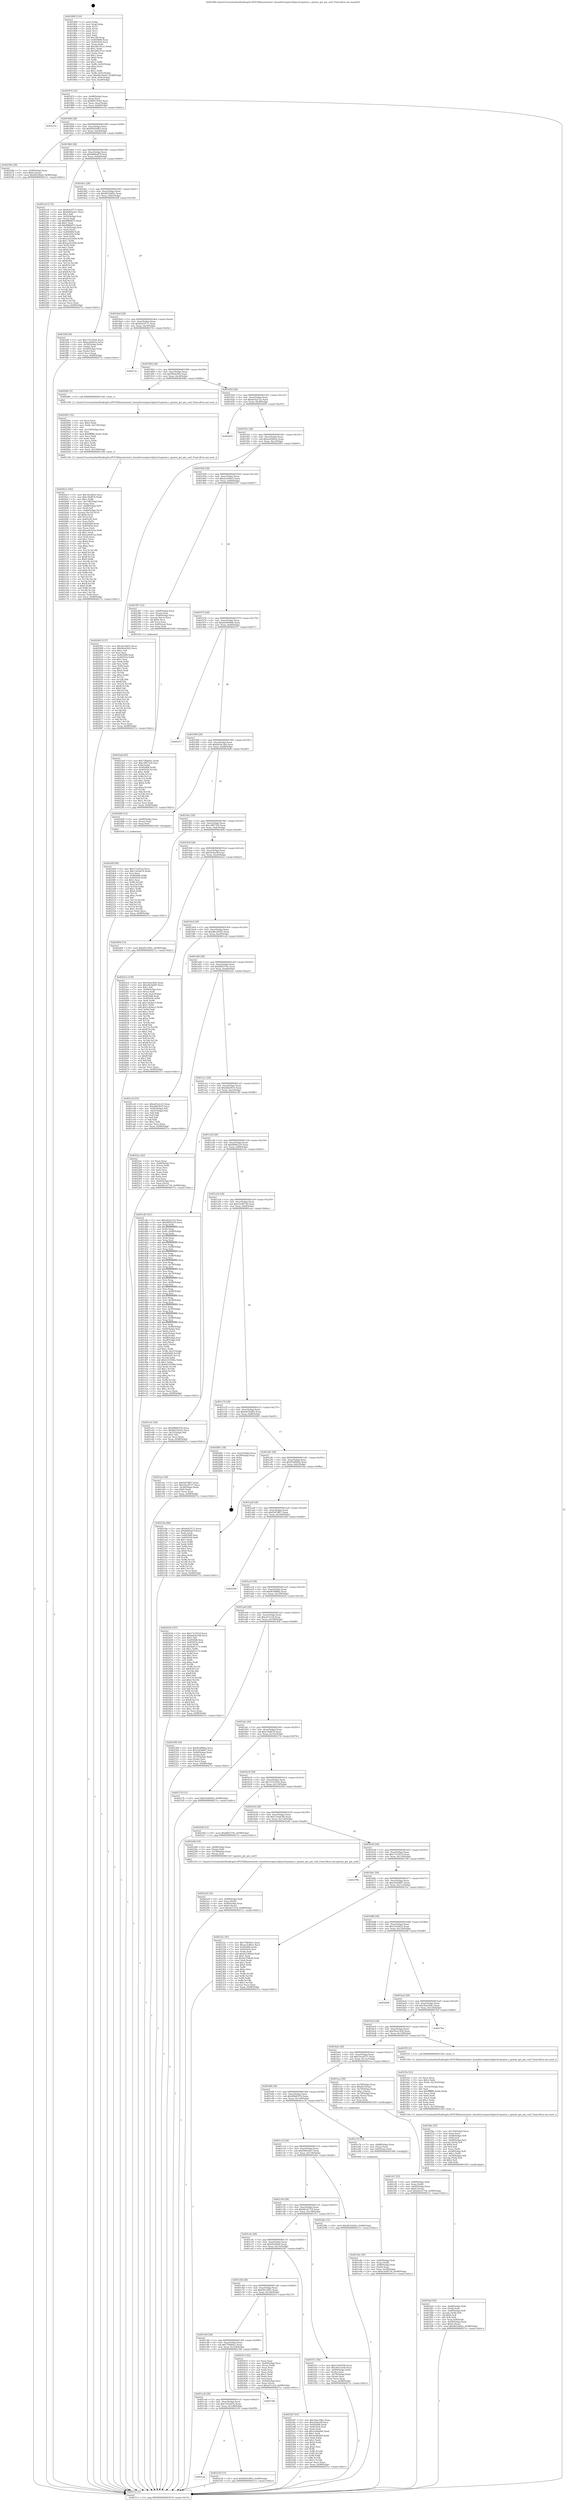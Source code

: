 digraph "0x401800" {
  label = "0x401800 (/mnt/c/Users/mathe/Desktop/tcc/POCII/binaries/extr_linuxdriverspinctrlpinctrl-gemini.c_gemini_get_pin_conf_Final-ollvm.out::main(0))"
  labelloc = "t"
  node[shape=record]

  Entry [label="",width=0.3,height=0.3,shape=circle,fillcolor=black,style=filled]
  "0x401874" [label="{
     0x401874 [32]\l
     | [instrs]\l
     &nbsp;&nbsp;0x401874 \<+6\>: mov -0x98(%rbp),%eax\l
     &nbsp;&nbsp;0x40187a \<+2\>: mov %eax,%ecx\l
     &nbsp;&nbsp;0x40187c \<+6\>: sub $0x88319265,%ecx\l
     &nbsp;&nbsp;0x401882 \<+6\>: mov %eax,-0xac(%rbp)\l
     &nbsp;&nbsp;0x401888 \<+6\>: mov %ecx,-0xb0(%rbp)\l
     &nbsp;&nbsp;0x40188e \<+6\>: je 0000000000401e5a \<main+0x65a\>\l
  }"]
  "0x401e5a" [label="{
     0x401e5a\l
  }", style=dashed]
  "0x401894" [label="{
     0x401894 [28]\l
     | [instrs]\l
     &nbsp;&nbsp;0x401894 \<+5\>: jmp 0000000000401899 \<main+0x99\>\l
     &nbsp;&nbsp;0x401899 \<+6\>: mov -0xac(%rbp),%eax\l
     &nbsp;&nbsp;0x40189f \<+5\>: sub $0x89203803,%eax\l
     &nbsp;&nbsp;0x4018a4 \<+6\>: mov %eax,-0xb4(%rbp)\l
     &nbsp;&nbsp;0x4018aa \<+6\>: je 000000000040256b \<main+0xd6b\>\l
  }"]
  Exit [label="",width=0.3,height=0.3,shape=circle,fillcolor=black,style=filled,peripheries=2]
  "0x40256b" [label="{
     0x40256b [28]\l
     | [instrs]\l
     &nbsp;&nbsp;0x40256b \<+7\>: mov -0x90(%rbp),%rax\l
     &nbsp;&nbsp;0x402572 \<+6\>: movl $0x0,(%rax)\l
     &nbsp;&nbsp;0x402578 \<+10\>: movl $0x6f22f0a0,-0x98(%rbp)\l
     &nbsp;&nbsp;0x402582 \<+5\>: jmp 00000000004027cc \<main+0xfcc\>\l
  }"]
  "0x4018b0" [label="{
     0x4018b0 [28]\l
     | [instrs]\l
     &nbsp;&nbsp;0x4018b0 \<+5\>: jmp 00000000004018b5 \<main+0xb5\>\l
     &nbsp;&nbsp;0x4018b5 \<+6\>: mov -0xac(%rbp),%eax\l
     &nbsp;&nbsp;0x4018bb \<+5\>: sub $0x8d90a87f,%eax\l
     &nbsp;&nbsp;0x4018c0 \<+6\>: mov %eax,-0xb8(%rbp)\l
     &nbsp;&nbsp;0x4018c6 \<+6\>: je 00000000004021e0 \<main+0x9e0\>\l
  }"]
  "0x401cbc" [label="{
     0x401cbc\l
  }", style=dashed]
  "0x4021e0" [label="{
     0x4021e0 [174]\l
     | [instrs]\l
     &nbsp;&nbsp;0x4021e0 \<+5\>: mov $0x9c61f171,%eax\l
     &nbsp;&nbsp;0x4021e5 \<+5\>: mov $0x6465ede7,%ecx\l
     &nbsp;&nbsp;0x4021ea \<+2\>: mov $0x1,%dl\l
     &nbsp;&nbsp;0x4021ec \<+4\>: mov -0x50(%rbp),%rsi\l
     &nbsp;&nbsp;0x4021f0 \<+2\>: mov (%rsi),%edi\l
     &nbsp;&nbsp;0x4021f2 \<+6\>: sub $0xf9866f72,%edi\l
     &nbsp;&nbsp;0x4021f8 \<+3\>: add $0x1,%edi\l
     &nbsp;&nbsp;0x4021fb \<+6\>: add $0xf9866f72,%edi\l
     &nbsp;&nbsp;0x402201 \<+4\>: mov -0x50(%rbp),%rsi\l
     &nbsp;&nbsp;0x402205 \<+2\>: mov %edi,(%rsi)\l
     &nbsp;&nbsp;0x402207 \<+7\>: mov 0x405068,%edi\l
     &nbsp;&nbsp;0x40220e \<+8\>: mov 0x405054,%r8d\l
     &nbsp;&nbsp;0x402216 \<+3\>: mov %edi,%r9d\l
     &nbsp;&nbsp;0x402219 \<+7\>: sub $0xea422d5b,%r9d\l
     &nbsp;&nbsp;0x402220 \<+4\>: sub $0x1,%r9d\l
     &nbsp;&nbsp;0x402224 \<+7\>: add $0xea422d5b,%r9d\l
     &nbsp;&nbsp;0x40222b \<+4\>: imul %r9d,%edi\l
     &nbsp;&nbsp;0x40222f \<+3\>: and $0x1,%edi\l
     &nbsp;&nbsp;0x402232 \<+3\>: cmp $0x0,%edi\l
     &nbsp;&nbsp;0x402235 \<+4\>: sete %r10b\l
     &nbsp;&nbsp;0x402239 \<+4\>: cmp $0xa,%r8d\l
     &nbsp;&nbsp;0x40223d \<+4\>: setl %r11b\l
     &nbsp;&nbsp;0x402241 \<+3\>: mov %r10b,%bl\l
     &nbsp;&nbsp;0x402244 \<+3\>: xor $0xff,%bl\l
     &nbsp;&nbsp;0x402247 \<+3\>: mov %r11b,%r14b\l
     &nbsp;&nbsp;0x40224a \<+4\>: xor $0xff,%r14b\l
     &nbsp;&nbsp;0x40224e \<+3\>: xor $0x1,%dl\l
     &nbsp;&nbsp;0x402251 \<+3\>: mov %bl,%r15b\l
     &nbsp;&nbsp;0x402254 \<+4\>: and $0xff,%r15b\l
     &nbsp;&nbsp;0x402258 \<+3\>: and %dl,%r10b\l
     &nbsp;&nbsp;0x40225b \<+3\>: mov %r14b,%r12b\l
     &nbsp;&nbsp;0x40225e \<+4\>: and $0xff,%r12b\l
     &nbsp;&nbsp;0x402262 \<+3\>: and %dl,%r11b\l
     &nbsp;&nbsp;0x402265 \<+3\>: or %r10b,%r15b\l
     &nbsp;&nbsp;0x402268 \<+3\>: or %r11b,%r12b\l
     &nbsp;&nbsp;0x40226b \<+3\>: xor %r12b,%r15b\l
     &nbsp;&nbsp;0x40226e \<+3\>: or %r14b,%bl\l
     &nbsp;&nbsp;0x402271 \<+3\>: xor $0xff,%bl\l
     &nbsp;&nbsp;0x402274 \<+3\>: or $0x1,%dl\l
     &nbsp;&nbsp;0x402277 \<+2\>: and %dl,%bl\l
     &nbsp;&nbsp;0x402279 \<+3\>: or %bl,%r15b\l
     &nbsp;&nbsp;0x40227c \<+4\>: test $0x1,%r15b\l
     &nbsp;&nbsp;0x402280 \<+3\>: cmovne %ecx,%eax\l
     &nbsp;&nbsp;0x402283 \<+6\>: mov %eax,-0x98(%rbp)\l
     &nbsp;&nbsp;0x402289 \<+5\>: jmp 00000000004027cc \<main+0xfcc\>\l
  }"]
  "0x4018cc" [label="{
     0x4018cc [28]\l
     | [instrs]\l
     &nbsp;&nbsp;0x4018cc \<+5\>: jmp 00000000004018d1 \<main+0xd1\>\l
     &nbsp;&nbsp;0x4018d1 \<+6\>: mov -0xac(%rbp),%eax\l
     &nbsp;&nbsp;0x4018d7 \<+5\>: sub $0x9632dd2e,%eax\l
     &nbsp;&nbsp;0x4018dc \<+6\>: mov %eax,-0xbc(%rbp)\l
     &nbsp;&nbsp;0x4018e2 \<+6\>: je 0000000000401fdf \<main+0x7df\>\l
  }"]
  "0x402539" [label="{
     0x402539 [15]\l
     | [instrs]\l
     &nbsp;&nbsp;0x402539 \<+10\>: movl $0x89203803,-0x98(%rbp)\l
     &nbsp;&nbsp;0x402543 \<+5\>: jmp 00000000004027cc \<main+0xfcc\>\l
  }"]
  "0x401fdf" [label="{
     0x401fdf [36]\l
     | [instrs]\l
     &nbsp;&nbsp;0x401fdf \<+5\>: mov $0x135145e6,%eax\l
     &nbsp;&nbsp;0x401fe4 \<+5\>: mov $0xacd5bb5e,%ecx\l
     &nbsp;&nbsp;0x401fe9 \<+4\>: mov -0x50(%rbp),%rdx\l
     &nbsp;&nbsp;0x401fed \<+2\>: mov (%rdx),%esi\l
     &nbsp;&nbsp;0x401fef \<+4\>: mov -0x58(%rbp),%rdx\l
     &nbsp;&nbsp;0x401ff3 \<+2\>: cmp (%rdx),%esi\l
     &nbsp;&nbsp;0x401ff5 \<+3\>: cmovl %ecx,%eax\l
     &nbsp;&nbsp;0x401ff8 \<+6\>: mov %eax,-0x98(%rbp)\l
     &nbsp;&nbsp;0x401ffe \<+5\>: jmp 00000000004027cc \<main+0xfcc\>\l
  }"]
  "0x4018e8" [label="{
     0x4018e8 [28]\l
     | [instrs]\l
     &nbsp;&nbsp;0x4018e8 \<+5\>: jmp 00000000004018ed \<main+0xed\>\l
     &nbsp;&nbsp;0x4018ed \<+6\>: mov -0xac(%rbp),%eax\l
     &nbsp;&nbsp;0x4018f3 \<+5\>: sub $0x9c61f171,%eax\l
     &nbsp;&nbsp;0x4018f8 \<+6\>: mov %eax,-0xc0(%rbp)\l
     &nbsp;&nbsp;0x4018fe \<+6\>: je 000000000040273c \<main+0xf3c\>\l
  }"]
  "0x401ca0" [label="{
     0x401ca0 [28]\l
     | [instrs]\l
     &nbsp;&nbsp;0x401ca0 \<+5\>: jmp 0000000000401ca5 \<main+0x4a5\>\l
     &nbsp;&nbsp;0x401ca5 \<+6\>: mov -0xac(%rbp),%eax\l
     &nbsp;&nbsp;0x401cab \<+5\>: sub $0x7cd5a67b,%eax\l
     &nbsp;&nbsp;0x401cb0 \<+6\>: mov %eax,-0x148(%rbp)\l
     &nbsp;&nbsp;0x401cb6 \<+6\>: je 0000000000402539 \<main+0xd39\>\l
  }"]
  "0x40273c" [label="{
     0x40273c\l
  }", style=dashed]
  "0x401904" [label="{
     0x401904 [28]\l
     | [instrs]\l
     &nbsp;&nbsp;0x401904 \<+5\>: jmp 0000000000401909 \<main+0x109\>\l
     &nbsp;&nbsp;0x401909 \<+6\>: mov -0xac(%rbp),%eax\l
     &nbsp;&nbsp;0x40190f \<+5\>: sub $0x9fedc9b2,%eax\l
     &nbsp;&nbsp;0x401914 \<+6\>: mov %eax,-0xc4(%rbp)\l
     &nbsp;&nbsp;0x40191a \<+6\>: je 000000000040208c \<main+0x88c\>\l
  }"]
  "0x402766" [label="{
     0x402766\l
  }", style=dashed]
  "0x40208c" [label="{
     0x40208c [5]\l
     | [instrs]\l
     &nbsp;&nbsp;0x40208c \<+5\>: call 0000000000401160 \<next_i\>\l
     | [calls]\l
     &nbsp;&nbsp;0x401160 \{1\} (/mnt/c/Users/mathe/Desktop/tcc/POCII/binaries/extr_linuxdriverspinctrlpinctrl-gemini.c_gemini_get_pin_conf_Final-ollvm.out::next_i)\l
  }"]
  "0x401920" [label="{
     0x401920 [28]\l
     | [instrs]\l
     &nbsp;&nbsp;0x401920 \<+5\>: jmp 0000000000401925 \<main+0x125\>\l
     &nbsp;&nbsp;0x401925 \<+6\>: mov -0xac(%rbp),%eax\l
     &nbsp;&nbsp;0x40192b \<+5\>: sub $0xa03a2c22,%eax\l
     &nbsp;&nbsp;0x401930 \<+6\>: mov %eax,-0xc8(%rbp)\l
     &nbsp;&nbsp;0x401936 \<+6\>: je 0000000000402693 \<main+0xe93\>\l
  }"]
  "0x4024df" [label="{
     0x4024df [90]\l
     | [instrs]\l
     &nbsp;&nbsp;0x4024df \<+5\>: mov $0x17e1f21d,%ecx\l
     &nbsp;&nbsp;0x4024e4 \<+5\>: mov $0x7cd5a67b,%edx\l
     &nbsp;&nbsp;0x4024e9 \<+2\>: xor %esi,%esi\l
     &nbsp;&nbsp;0x4024eb \<+8\>: mov 0x405068,%r8d\l
     &nbsp;&nbsp;0x4024f3 \<+8\>: mov 0x405054,%r9d\l
     &nbsp;&nbsp;0x4024fb \<+3\>: sub $0x1,%esi\l
     &nbsp;&nbsp;0x4024fe \<+3\>: mov %r8d,%r10d\l
     &nbsp;&nbsp;0x402501 \<+3\>: add %esi,%r10d\l
     &nbsp;&nbsp;0x402504 \<+4\>: imul %r10d,%r8d\l
     &nbsp;&nbsp;0x402508 \<+4\>: and $0x1,%r8d\l
     &nbsp;&nbsp;0x40250c \<+4\>: cmp $0x0,%r8d\l
     &nbsp;&nbsp;0x402510 \<+4\>: sete %r11b\l
     &nbsp;&nbsp;0x402514 \<+4\>: cmp $0xa,%r9d\l
     &nbsp;&nbsp;0x402518 \<+3\>: setl %bl\l
     &nbsp;&nbsp;0x40251b \<+3\>: mov %r11b,%r14b\l
     &nbsp;&nbsp;0x40251e \<+3\>: and %bl,%r14b\l
     &nbsp;&nbsp;0x402521 \<+3\>: xor %bl,%r11b\l
     &nbsp;&nbsp;0x402524 \<+3\>: or %r11b,%r14b\l
     &nbsp;&nbsp;0x402527 \<+4\>: test $0x1,%r14b\l
     &nbsp;&nbsp;0x40252b \<+3\>: cmovne %edx,%ecx\l
     &nbsp;&nbsp;0x40252e \<+6\>: mov %ecx,-0x98(%rbp)\l
     &nbsp;&nbsp;0x402534 \<+5\>: jmp 00000000004027cc \<main+0xfcc\>\l
  }"]
  "0x402693" [label="{
     0x402693\l
  }", style=dashed]
  "0x40193c" [label="{
     0x40193c [28]\l
     | [instrs]\l
     &nbsp;&nbsp;0x40193c \<+5\>: jmp 0000000000401941 \<main+0x141\>\l
     &nbsp;&nbsp;0x401941 \<+6\>: mov -0xac(%rbp),%eax\l
     &nbsp;&nbsp;0x401947 \<+5\>: sub $0xacd5bb5e,%eax\l
     &nbsp;&nbsp;0x40194c \<+6\>: mov %eax,-0xcc(%rbp)\l
     &nbsp;&nbsp;0x401952 \<+6\>: je 0000000000402003 \<main+0x803\>\l
  }"]
  "0x401c84" [label="{
     0x401c84 [28]\l
     | [instrs]\l
     &nbsp;&nbsp;0x401c84 \<+5\>: jmp 0000000000401c89 \<main+0x489\>\l
     &nbsp;&nbsp;0x401c89 \<+6\>: mov -0xac(%rbp),%eax\l
     &nbsp;&nbsp;0x401c8f \<+5\>: sub $0x75fb40a1,%eax\l
     &nbsp;&nbsp;0x401c94 \<+6\>: mov %eax,-0x144(%rbp)\l
     &nbsp;&nbsp;0x401c9a \<+6\>: je 0000000000402766 \<main+0xf66\>\l
  }"]
  "0x402003" [label="{
     0x402003 [137]\l
     | [instrs]\l
     &nbsp;&nbsp;0x402003 \<+5\>: mov $0x1fecbb52,%eax\l
     &nbsp;&nbsp;0x402008 \<+5\>: mov $0x9fedc9b2,%ecx\l
     &nbsp;&nbsp;0x40200d \<+2\>: mov $0x1,%dl\l
     &nbsp;&nbsp;0x40200f \<+2\>: xor %esi,%esi\l
     &nbsp;&nbsp;0x402011 \<+7\>: mov 0x405068,%edi\l
     &nbsp;&nbsp;0x402018 \<+8\>: mov 0x405054,%r8d\l
     &nbsp;&nbsp;0x402020 \<+3\>: sub $0x1,%esi\l
     &nbsp;&nbsp;0x402023 \<+3\>: mov %edi,%r9d\l
     &nbsp;&nbsp;0x402026 \<+3\>: add %esi,%r9d\l
     &nbsp;&nbsp;0x402029 \<+4\>: imul %r9d,%edi\l
     &nbsp;&nbsp;0x40202d \<+3\>: and $0x1,%edi\l
     &nbsp;&nbsp;0x402030 \<+3\>: cmp $0x0,%edi\l
     &nbsp;&nbsp;0x402033 \<+4\>: sete %r10b\l
     &nbsp;&nbsp;0x402037 \<+4\>: cmp $0xa,%r8d\l
     &nbsp;&nbsp;0x40203b \<+4\>: setl %r11b\l
     &nbsp;&nbsp;0x40203f \<+3\>: mov %r10b,%bl\l
     &nbsp;&nbsp;0x402042 \<+3\>: xor $0xff,%bl\l
     &nbsp;&nbsp;0x402045 \<+3\>: mov %r11b,%r14b\l
     &nbsp;&nbsp;0x402048 \<+4\>: xor $0xff,%r14b\l
     &nbsp;&nbsp;0x40204c \<+3\>: xor $0x0,%dl\l
     &nbsp;&nbsp;0x40204f \<+3\>: mov %bl,%r15b\l
     &nbsp;&nbsp;0x402052 \<+4\>: and $0x0,%r15b\l
     &nbsp;&nbsp;0x402056 \<+3\>: and %dl,%r10b\l
     &nbsp;&nbsp;0x402059 \<+3\>: mov %r14b,%r12b\l
     &nbsp;&nbsp;0x40205c \<+4\>: and $0x0,%r12b\l
     &nbsp;&nbsp;0x402060 \<+3\>: and %dl,%r11b\l
     &nbsp;&nbsp;0x402063 \<+3\>: or %r10b,%r15b\l
     &nbsp;&nbsp;0x402066 \<+3\>: or %r11b,%r12b\l
     &nbsp;&nbsp;0x402069 \<+3\>: xor %r12b,%r15b\l
     &nbsp;&nbsp;0x40206c \<+3\>: or %r14b,%bl\l
     &nbsp;&nbsp;0x40206f \<+3\>: xor $0xff,%bl\l
     &nbsp;&nbsp;0x402072 \<+3\>: or $0x0,%dl\l
     &nbsp;&nbsp;0x402075 \<+2\>: and %dl,%bl\l
     &nbsp;&nbsp;0x402077 \<+3\>: or %bl,%r15b\l
     &nbsp;&nbsp;0x40207a \<+4\>: test $0x1,%r15b\l
     &nbsp;&nbsp;0x40207e \<+3\>: cmovne %ecx,%eax\l
     &nbsp;&nbsp;0x402081 \<+6\>: mov %eax,-0x98(%rbp)\l
     &nbsp;&nbsp;0x402087 \<+5\>: jmp 00000000004027cc \<main+0xfcc\>\l
  }"]
  "0x401958" [label="{
     0x401958 [28]\l
     | [instrs]\l
     &nbsp;&nbsp;0x401958 \<+5\>: jmp 000000000040195d \<main+0x15d\>\l
     &nbsp;&nbsp;0x40195d \<+6\>: mov -0xac(%rbp),%eax\l
     &nbsp;&nbsp;0x401963 \<+5\>: sub $0xae3c86e5,%eax\l
     &nbsp;&nbsp;0x401968 \<+6\>: mov %eax,-0xd0(%rbp)\l
     &nbsp;&nbsp;0x40196e \<+6\>: je 0000000000402387 \<main+0xb87\>\l
  }"]
  "0x402413" [label="{
     0x402413 [42]\l
     | [instrs]\l
     &nbsp;&nbsp;0x402413 \<+2\>: xor %eax,%eax\l
     &nbsp;&nbsp;0x402415 \<+4\>: mov -0x40(%rbp),%rcx\l
     &nbsp;&nbsp;0x402419 \<+2\>: mov (%rcx),%edx\l
     &nbsp;&nbsp;0x40241b \<+2\>: mov %eax,%esi\l
     &nbsp;&nbsp;0x40241d \<+2\>: sub %edx,%esi\l
     &nbsp;&nbsp;0x40241f \<+2\>: mov %eax,%edx\l
     &nbsp;&nbsp;0x402421 \<+3\>: sub $0x1,%edx\l
     &nbsp;&nbsp;0x402424 \<+2\>: add %edx,%esi\l
     &nbsp;&nbsp;0x402426 \<+2\>: sub %esi,%eax\l
     &nbsp;&nbsp;0x402428 \<+4\>: mov -0x40(%rbp),%rcx\l
     &nbsp;&nbsp;0x40242c \<+2\>: mov %eax,(%rcx)\l
     &nbsp;&nbsp;0x40242e \<+10\>: movl $0xa07cc54,-0x98(%rbp)\l
     &nbsp;&nbsp;0x402438 \<+5\>: jmp 00000000004027cc \<main+0xfcc\>\l
  }"]
  "0x402387" [label="{
     0x402387 [33]\l
     | [instrs]\l
     &nbsp;&nbsp;0x402387 \<+4\>: mov -0x68(%rbp),%rax\l
     &nbsp;&nbsp;0x40238b \<+3\>: mov (%rax),%rax\l
     &nbsp;&nbsp;0x40238e \<+4\>: mov -0x40(%rbp),%rcx\l
     &nbsp;&nbsp;0x402392 \<+3\>: movslq (%rcx),%rcx\l
     &nbsp;&nbsp;0x402395 \<+4\>: shl $0x4,%rcx\l
     &nbsp;&nbsp;0x402399 \<+3\>: add %rcx,%rax\l
     &nbsp;&nbsp;0x40239c \<+4\>: mov 0x8(%rax),%rax\l
     &nbsp;&nbsp;0x4023a0 \<+3\>: mov %rax,%rdi\l
     &nbsp;&nbsp;0x4023a3 \<+5\>: call 0000000000401030 \<free@plt\>\l
     | [calls]\l
     &nbsp;&nbsp;0x401030 \{1\} (unknown)\l
  }"]
  "0x401974" [label="{
     0x401974 [28]\l
     | [instrs]\l
     &nbsp;&nbsp;0x401974 \<+5\>: jmp 0000000000401979 \<main+0x179\>\l
     &nbsp;&nbsp;0x401979 \<+6\>: mov -0xac(%rbp),%eax\l
     &nbsp;&nbsp;0x40197f \<+5\>: sub $0xb444946b,%eax\l
     &nbsp;&nbsp;0x401984 \<+6\>: mov %eax,-0xd4(%rbp)\l
     &nbsp;&nbsp;0x40198a \<+6\>: je 0000000000402557 \<main+0xd57\>\l
  }"]
  "0x401c68" [label="{
     0x401c68 [28]\l
     | [instrs]\l
     &nbsp;&nbsp;0x401c68 \<+5\>: jmp 0000000000401c6d \<main+0x46d\>\l
     &nbsp;&nbsp;0x401c6d \<+6\>: mov -0xac(%rbp),%eax\l
     &nbsp;&nbsp;0x401c73 \<+5\>: sub $0x6f5c3901,%eax\l
     &nbsp;&nbsp;0x401c78 \<+6\>: mov %eax,-0x140(%rbp)\l
     &nbsp;&nbsp;0x401c7e \<+6\>: je 0000000000402413 \<main+0xc13\>\l
  }"]
  "0x402557" [label="{
     0x402557\l
  }", style=dashed]
  "0x401990" [label="{
     0x401990 [28]\l
     | [instrs]\l
     &nbsp;&nbsp;0x401990 \<+5\>: jmp 0000000000401995 \<main+0x195\>\l
     &nbsp;&nbsp;0x401995 \<+6\>: mov -0xac(%rbp),%eax\l
     &nbsp;&nbsp;0x40199b \<+5\>: sub $0xbd24c344,%eax\l
     &nbsp;&nbsp;0x4019a0 \<+6\>: mov %eax,-0xd8(%rbp)\l
     &nbsp;&nbsp;0x4019a6 \<+6\>: je 00000000004024d0 \<main+0xcd0\>\l
  }"]
  "0x402587" [label="{
     0x402587 [91]\l
     | [instrs]\l
     &nbsp;&nbsp;0x402587 \<+5\>: mov $0x30ae366c,%eax\l
     &nbsp;&nbsp;0x40258c \<+5\>: mov $0xcfc6ee9f,%ecx\l
     &nbsp;&nbsp;0x402591 \<+7\>: mov 0x405068,%edx\l
     &nbsp;&nbsp;0x402598 \<+7\>: mov 0x405054,%esi\l
     &nbsp;&nbsp;0x40259f \<+2\>: mov %edx,%edi\l
     &nbsp;&nbsp;0x4025a1 \<+6\>: add $0x2e9da660,%edi\l
     &nbsp;&nbsp;0x4025a7 \<+3\>: sub $0x1,%edi\l
     &nbsp;&nbsp;0x4025aa \<+6\>: sub $0x2e9da660,%edi\l
     &nbsp;&nbsp;0x4025b0 \<+3\>: imul %edi,%edx\l
     &nbsp;&nbsp;0x4025b3 \<+3\>: and $0x1,%edx\l
     &nbsp;&nbsp;0x4025b6 \<+3\>: cmp $0x0,%edx\l
     &nbsp;&nbsp;0x4025b9 \<+4\>: sete %r8b\l
     &nbsp;&nbsp;0x4025bd \<+3\>: cmp $0xa,%esi\l
     &nbsp;&nbsp;0x4025c0 \<+4\>: setl %r9b\l
     &nbsp;&nbsp;0x4025c4 \<+3\>: mov %r8b,%r10b\l
     &nbsp;&nbsp;0x4025c7 \<+3\>: and %r9b,%r10b\l
     &nbsp;&nbsp;0x4025ca \<+3\>: xor %r9b,%r8b\l
     &nbsp;&nbsp;0x4025cd \<+3\>: or %r8b,%r10b\l
     &nbsp;&nbsp;0x4025d0 \<+4\>: test $0x1,%r10b\l
     &nbsp;&nbsp;0x4025d4 \<+3\>: cmovne %ecx,%eax\l
     &nbsp;&nbsp;0x4025d7 \<+6\>: mov %eax,-0x98(%rbp)\l
     &nbsp;&nbsp;0x4025dd \<+5\>: jmp 00000000004027cc \<main+0xfcc\>\l
  }"]
  "0x4024d0" [label="{
     0x4024d0 [15]\l
     | [instrs]\l
     &nbsp;&nbsp;0x4024d0 \<+4\>: mov -0x68(%rbp),%rax\l
     &nbsp;&nbsp;0x4024d4 \<+3\>: mov (%rax),%rax\l
     &nbsp;&nbsp;0x4024d7 \<+3\>: mov %rax,%rdi\l
     &nbsp;&nbsp;0x4024da \<+5\>: call 0000000000401030 \<free@plt\>\l
     | [calls]\l
     &nbsp;&nbsp;0x401030 \{1\} (unknown)\l
  }"]
  "0x4019ac" [label="{
     0x4019ac [28]\l
     | [instrs]\l
     &nbsp;&nbsp;0x4019ac \<+5\>: jmp 00000000004019b1 \<main+0x1b1\>\l
     &nbsp;&nbsp;0x4019b1 \<+6\>: mov -0xac(%rbp),%eax\l
     &nbsp;&nbsp;0x4019b7 \<+5\>: sub $0xc3f87354,%eax\l
     &nbsp;&nbsp;0x4019bc \<+6\>: mov %eax,-0xdc(%rbp)\l
     &nbsp;&nbsp;0x4019c2 \<+6\>: je 0000000000402404 \<main+0xc04\>\l
  }"]
  "0x4023a8" [label="{
     0x4023a8 [92]\l
     | [instrs]\l
     &nbsp;&nbsp;0x4023a8 \<+5\>: mov $0x75fb40a1,%edx\l
     &nbsp;&nbsp;0x4023ad \<+5\>: mov $0xc3f87354,%esi\l
     &nbsp;&nbsp;0x4023b2 \<+3\>: xor %r8d,%r8d\l
     &nbsp;&nbsp;0x4023b5 \<+8\>: mov 0x405068,%r9d\l
     &nbsp;&nbsp;0x4023bd \<+8\>: mov 0x405054,%r10d\l
     &nbsp;&nbsp;0x4023c5 \<+4\>: sub $0x1,%r8d\l
     &nbsp;&nbsp;0x4023c9 \<+3\>: mov %r9d,%r11d\l
     &nbsp;&nbsp;0x4023cc \<+3\>: add %r8d,%r11d\l
     &nbsp;&nbsp;0x4023cf \<+4\>: imul %r11d,%r9d\l
     &nbsp;&nbsp;0x4023d3 \<+4\>: and $0x1,%r9d\l
     &nbsp;&nbsp;0x4023d7 \<+4\>: cmp $0x0,%r9d\l
     &nbsp;&nbsp;0x4023db \<+3\>: sete %bl\l
     &nbsp;&nbsp;0x4023de \<+4\>: cmp $0xa,%r10d\l
     &nbsp;&nbsp;0x4023e2 \<+4\>: setl %r14b\l
     &nbsp;&nbsp;0x4023e6 \<+3\>: mov %bl,%r15b\l
     &nbsp;&nbsp;0x4023e9 \<+3\>: and %r14b,%r15b\l
     &nbsp;&nbsp;0x4023ec \<+3\>: xor %r14b,%bl\l
     &nbsp;&nbsp;0x4023ef \<+3\>: or %bl,%r15b\l
     &nbsp;&nbsp;0x4023f2 \<+4\>: test $0x1,%r15b\l
     &nbsp;&nbsp;0x4023f6 \<+3\>: cmovne %esi,%edx\l
     &nbsp;&nbsp;0x4023f9 \<+6\>: mov %edx,-0x98(%rbp)\l
     &nbsp;&nbsp;0x4023ff \<+5\>: jmp 00000000004027cc \<main+0xfcc\>\l
  }"]
  "0x402404" [label="{
     0x402404 [15]\l
     | [instrs]\l
     &nbsp;&nbsp;0x402404 \<+10\>: movl $0x6f5c3901,-0x98(%rbp)\l
     &nbsp;&nbsp;0x40240e \<+5\>: jmp 00000000004027cc \<main+0xfcc\>\l
  }"]
  "0x4019c8" [label="{
     0x4019c8 [28]\l
     | [instrs]\l
     &nbsp;&nbsp;0x4019c8 \<+5\>: jmp 00000000004019cd \<main+0x1cd\>\l
     &nbsp;&nbsp;0x4019cd \<+6\>: mov -0xac(%rbp),%eax\l
     &nbsp;&nbsp;0x4019d3 \<+5\>: sub $0xcfc6ee9f,%eax\l
     &nbsp;&nbsp;0x4019d8 \<+6\>: mov %eax,-0xe0(%rbp)\l
     &nbsp;&nbsp;0x4019de \<+6\>: je 00000000004025e2 \<main+0xde2\>\l
  }"]
  "0x4022e8" [label="{
     0x4022e8 [32]\l
     | [instrs]\l
     &nbsp;&nbsp;0x4022e8 \<+4\>: mov -0x48(%rbp),%rdi\l
     &nbsp;&nbsp;0x4022ec \<+3\>: mov %rax,(%rdi)\l
     &nbsp;&nbsp;0x4022ef \<+4\>: mov -0x40(%rbp),%rax\l
     &nbsp;&nbsp;0x4022f3 \<+6\>: movl $0x0,(%rax)\l
     &nbsp;&nbsp;0x4022f9 \<+10\>: movl $0xa07cc54,-0x98(%rbp)\l
     &nbsp;&nbsp;0x402303 \<+5\>: jmp 00000000004027cc \<main+0xfcc\>\l
  }"]
  "0x4025e2" [label="{
     0x4025e2 [159]\l
     | [instrs]\l
     &nbsp;&nbsp;0x4025e2 \<+5\>: mov $0x30ae366c,%eax\l
     &nbsp;&nbsp;0x4025e7 \<+5\>: mov $0xe9e5b483,%ecx\l
     &nbsp;&nbsp;0x4025ec \<+2\>: mov $0x1,%dl\l
     &nbsp;&nbsp;0x4025ee \<+7\>: mov -0x90(%rbp),%rsi\l
     &nbsp;&nbsp;0x4025f5 \<+2\>: mov (%rsi),%edi\l
     &nbsp;&nbsp;0x4025f7 \<+3\>: mov %edi,-0x2c(%rbp)\l
     &nbsp;&nbsp;0x4025fa \<+7\>: mov 0x405068,%edi\l
     &nbsp;&nbsp;0x402601 \<+8\>: mov 0x405054,%r8d\l
     &nbsp;&nbsp;0x402609 \<+3\>: mov %edi,%r9d\l
     &nbsp;&nbsp;0x40260c \<+7\>: sub $0x1cdcbec3,%r9d\l
     &nbsp;&nbsp;0x402613 \<+4\>: sub $0x1,%r9d\l
     &nbsp;&nbsp;0x402617 \<+7\>: add $0x1cdcbec3,%r9d\l
     &nbsp;&nbsp;0x40261e \<+4\>: imul %r9d,%edi\l
     &nbsp;&nbsp;0x402622 \<+3\>: and $0x1,%edi\l
     &nbsp;&nbsp;0x402625 \<+3\>: cmp $0x0,%edi\l
     &nbsp;&nbsp;0x402628 \<+4\>: sete %r10b\l
     &nbsp;&nbsp;0x40262c \<+4\>: cmp $0xa,%r8d\l
     &nbsp;&nbsp;0x402630 \<+4\>: setl %r11b\l
     &nbsp;&nbsp;0x402634 \<+3\>: mov %r10b,%bl\l
     &nbsp;&nbsp;0x402637 \<+3\>: xor $0xff,%bl\l
     &nbsp;&nbsp;0x40263a \<+3\>: mov %r11b,%r14b\l
     &nbsp;&nbsp;0x40263d \<+4\>: xor $0xff,%r14b\l
     &nbsp;&nbsp;0x402641 \<+3\>: xor $0x1,%dl\l
     &nbsp;&nbsp;0x402644 \<+3\>: mov %bl,%r15b\l
     &nbsp;&nbsp;0x402647 \<+4\>: and $0xff,%r15b\l
     &nbsp;&nbsp;0x40264b \<+3\>: and %dl,%r10b\l
     &nbsp;&nbsp;0x40264e \<+3\>: mov %r14b,%r12b\l
     &nbsp;&nbsp;0x402651 \<+4\>: and $0xff,%r12b\l
     &nbsp;&nbsp;0x402655 \<+3\>: and %dl,%r11b\l
     &nbsp;&nbsp;0x402658 \<+3\>: or %r10b,%r15b\l
     &nbsp;&nbsp;0x40265b \<+3\>: or %r11b,%r12b\l
     &nbsp;&nbsp;0x40265e \<+3\>: xor %r12b,%r15b\l
     &nbsp;&nbsp;0x402661 \<+3\>: or %r14b,%bl\l
     &nbsp;&nbsp;0x402664 \<+3\>: xor $0xff,%bl\l
     &nbsp;&nbsp;0x402667 \<+3\>: or $0x1,%dl\l
     &nbsp;&nbsp;0x40266a \<+2\>: and %dl,%bl\l
     &nbsp;&nbsp;0x40266c \<+3\>: or %bl,%r15b\l
     &nbsp;&nbsp;0x40266f \<+4\>: test $0x1,%r15b\l
     &nbsp;&nbsp;0x402673 \<+3\>: cmovne %ecx,%eax\l
     &nbsp;&nbsp;0x402676 \<+6\>: mov %eax,-0x98(%rbp)\l
     &nbsp;&nbsp;0x40267c \<+5\>: jmp 00000000004027cc \<main+0xfcc\>\l
  }"]
  "0x4019e4" [label="{
     0x4019e4 [28]\l
     | [instrs]\l
     &nbsp;&nbsp;0x4019e4 \<+5\>: jmp 00000000004019e9 \<main+0x1e9\>\l
     &nbsp;&nbsp;0x4019e9 \<+6\>: mov -0xac(%rbp),%eax\l
     &nbsp;&nbsp;0x4019ef \<+5\>: sub $0xd6e24443,%eax\l
     &nbsp;&nbsp;0x4019f4 \<+6\>: mov %eax,-0xe4(%rbp)\l
     &nbsp;&nbsp;0x4019fa \<+6\>: je 0000000000401cc6 \<main+0x4c6\>\l
  }"]
  "0x4020c5" [label="{
     0x4020c5 [182]\l
     | [instrs]\l
     &nbsp;&nbsp;0x4020c5 \<+5\>: mov $0x1fecbb52,%ecx\l
     &nbsp;&nbsp;0x4020ca \<+5\>: mov $0xc3bd87d,%edx\l
     &nbsp;&nbsp;0x4020cf \<+3\>: mov $0x1,%r8b\l
     &nbsp;&nbsp;0x4020d2 \<+6\>: mov -0x158(%rbp),%esi\l
     &nbsp;&nbsp;0x4020d8 \<+3\>: imul %eax,%esi\l
     &nbsp;&nbsp;0x4020db \<+4\>: mov -0x68(%rbp),%r9\l
     &nbsp;&nbsp;0x4020df \<+3\>: mov (%r9),%r9\l
     &nbsp;&nbsp;0x4020e2 \<+4\>: mov -0x60(%rbp),%r10\l
     &nbsp;&nbsp;0x4020e6 \<+3\>: movslq (%r10),%r10\l
     &nbsp;&nbsp;0x4020e9 \<+4\>: shl $0x4,%r10\l
     &nbsp;&nbsp;0x4020ed \<+3\>: add %r10,%r9\l
     &nbsp;&nbsp;0x4020f0 \<+4\>: mov 0x8(%r9),%r9\l
     &nbsp;&nbsp;0x4020f4 \<+3\>: mov %esi,(%r9)\l
     &nbsp;&nbsp;0x4020f7 \<+7\>: mov 0x405068,%eax\l
     &nbsp;&nbsp;0x4020fe \<+7\>: mov 0x405054,%esi\l
     &nbsp;&nbsp;0x402105 \<+2\>: mov %eax,%edi\l
     &nbsp;&nbsp;0x402107 \<+6\>: add $0xae6c6c2a,%edi\l
     &nbsp;&nbsp;0x40210d \<+3\>: sub $0x1,%edi\l
     &nbsp;&nbsp;0x402110 \<+6\>: sub $0xae6c6c2a,%edi\l
     &nbsp;&nbsp;0x402116 \<+3\>: imul %edi,%eax\l
     &nbsp;&nbsp;0x402119 \<+3\>: and $0x1,%eax\l
     &nbsp;&nbsp;0x40211c \<+3\>: cmp $0x0,%eax\l
     &nbsp;&nbsp;0x40211f \<+4\>: sete %r11b\l
     &nbsp;&nbsp;0x402123 \<+3\>: cmp $0xa,%esi\l
     &nbsp;&nbsp;0x402126 \<+3\>: setl %bl\l
     &nbsp;&nbsp;0x402129 \<+3\>: mov %r11b,%r14b\l
     &nbsp;&nbsp;0x40212c \<+4\>: xor $0xff,%r14b\l
     &nbsp;&nbsp;0x402130 \<+3\>: mov %bl,%r15b\l
     &nbsp;&nbsp;0x402133 \<+4\>: xor $0xff,%r15b\l
     &nbsp;&nbsp;0x402137 \<+4\>: xor $0x0,%r8b\l
     &nbsp;&nbsp;0x40213b \<+3\>: mov %r14b,%r12b\l
     &nbsp;&nbsp;0x40213e \<+4\>: and $0x0,%r12b\l
     &nbsp;&nbsp;0x402142 \<+3\>: and %r8b,%r11b\l
     &nbsp;&nbsp;0x402145 \<+3\>: mov %r15b,%r13b\l
     &nbsp;&nbsp;0x402148 \<+4\>: and $0x0,%r13b\l
     &nbsp;&nbsp;0x40214c \<+3\>: and %r8b,%bl\l
     &nbsp;&nbsp;0x40214f \<+3\>: or %r11b,%r12b\l
     &nbsp;&nbsp;0x402152 \<+3\>: or %bl,%r13b\l
     &nbsp;&nbsp;0x402155 \<+3\>: xor %r13b,%r12b\l
     &nbsp;&nbsp;0x402158 \<+3\>: or %r15b,%r14b\l
     &nbsp;&nbsp;0x40215b \<+4\>: xor $0xff,%r14b\l
     &nbsp;&nbsp;0x40215f \<+4\>: or $0x0,%r8b\l
     &nbsp;&nbsp;0x402163 \<+3\>: and %r8b,%r14b\l
     &nbsp;&nbsp;0x402166 \<+3\>: or %r14b,%r12b\l
     &nbsp;&nbsp;0x402169 \<+4\>: test $0x1,%r12b\l
     &nbsp;&nbsp;0x40216d \<+3\>: cmovne %edx,%ecx\l
     &nbsp;&nbsp;0x402170 \<+6\>: mov %ecx,-0x98(%rbp)\l
     &nbsp;&nbsp;0x402176 \<+5\>: jmp 00000000004027cc \<main+0xfcc\>\l
  }"]
  "0x401cc6" [label="{
     0x401cc6 [53]\l
     | [instrs]\l
     &nbsp;&nbsp;0x401cc6 \<+5\>: mov $0xa03a2c22,%eax\l
     &nbsp;&nbsp;0x401ccb \<+5\>: mov $0xddbcf433,%ecx\l
     &nbsp;&nbsp;0x401cd0 \<+6\>: mov -0x92(%rbp),%dl\l
     &nbsp;&nbsp;0x401cd6 \<+7\>: mov -0x91(%rbp),%sil\l
     &nbsp;&nbsp;0x401cdd \<+3\>: mov %dl,%dil\l
     &nbsp;&nbsp;0x401ce0 \<+3\>: and %sil,%dil\l
     &nbsp;&nbsp;0x401ce3 \<+3\>: xor %sil,%dl\l
     &nbsp;&nbsp;0x401ce6 \<+3\>: or %dl,%dil\l
     &nbsp;&nbsp;0x401ce9 \<+4\>: test $0x1,%dil\l
     &nbsp;&nbsp;0x401ced \<+3\>: cmovne %ecx,%eax\l
     &nbsp;&nbsp;0x401cf0 \<+6\>: mov %eax,-0x98(%rbp)\l
     &nbsp;&nbsp;0x401cf6 \<+5\>: jmp 00000000004027cc \<main+0xfcc\>\l
  }"]
  "0x401a00" [label="{
     0x401a00 [28]\l
     | [instrs]\l
     &nbsp;&nbsp;0x401a00 \<+5\>: jmp 0000000000401a05 \<main+0x205\>\l
     &nbsp;&nbsp;0x401a05 \<+6\>: mov -0xac(%rbp),%eax\l
     &nbsp;&nbsp;0x401a0b \<+5\>: sub $0xd8f2379c,%eax\l
     &nbsp;&nbsp;0x401a10 \<+6\>: mov %eax,-0xe8(%rbp)\l
     &nbsp;&nbsp;0x401a16 \<+6\>: je 00000000004022ac \<main+0xaac\>\l
  }"]
  "0x4027cc" [label="{
     0x4027cc [5]\l
     | [instrs]\l
     &nbsp;&nbsp;0x4027cc \<+5\>: jmp 0000000000401874 \<main+0x74\>\l
  }"]
  "0x401800" [label="{
     0x401800 [116]\l
     | [instrs]\l
     &nbsp;&nbsp;0x401800 \<+1\>: push %rbp\l
     &nbsp;&nbsp;0x401801 \<+3\>: mov %rsp,%rbp\l
     &nbsp;&nbsp;0x401804 \<+2\>: push %r15\l
     &nbsp;&nbsp;0x401806 \<+2\>: push %r14\l
     &nbsp;&nbsp;0x401808 \<+2\>: push %r13\l
     &nbsp;&nbsp;0x40180a \<+2\>: push %r12\l
     &nbsp;&nbsp;0x40180c \<+1\>: push %rbx\l
     &nbsp;&nbsp;0x40180d \<+7\>: sub $0x148,%rsp\l
     &nbsp;&nbsp;0x401814 \<+7\>: mov 0x405068,%eax\l
     &nbsp;&nbsp;0x40181b \<+7\>: mov 0x405054,%ecx\l
     &nbsp;&nbsp;0x401822 \<+2\>: mov %eax,%edx\l
     &nbsp;&nbsp;0x401824 \<+6\>: add $0x56b101a1,%edx\l
     &nbsp;&nbsp;0x40182a \<+3\>: sub $0x1,%edx\l
     &nbsp;&nbsp;0x40182d \<+6\>: sub $0x56b101a1,%edx\l
     &nbsp;&nbsp;0x401833 \<+3\>: imul %edx,%eax\l
     &nbsp;&nbsp;0x401836 \<+3\>: and $0x1,%eax\l
     &nbsp;&nbsp;0x401839 \<+3\>: cmp $0x0,%eax\l
     &nbsp;&nbsp;0x40183c \<+4\>: sete %r8b\l
     &nbsp;&nbsp;0x401840 \<+4\>: and $0x1,%r8b\l
     &nbsp;&nbsp;0x401844 \<+7\>: mov %r8b,-0x92(%rbp)\l
     &nbsp;&nbsp;0x40184b \<+3\>: cmp $0xa,%ecx\l
     &nbsp;&nbsp;0x40184e \<+4\>: setl %r8b\l
     &nbsp;&nbsp;0x401852 \<+4\>: and $0x1,%r8b\l
     &nbsp;&nbsp;0x401856 \<+7\>: mov %r8b,-0x91(%rbp)\l
     &nbsp;&nbsp;0x40185d \<+10\>: movl $0xd6e24443,-0x98(%rbp)\l
     &nbsp;&nbsp;0x401867 \<+6\>: mov %edi,-0x9c(%rbp)\l
     &nbsp;&nbsp;0x40186d \<+7\>: mov %rsi,-0xa8(%rbp)\l
  }"]
  "0x402091" [label="{
     0x402091 [52]\l
     | [instrs]\l
     &nbsp;&nbsp;0x402091 \<+2\>: xor %ecx,%ecx\l
     &nbsp;&nbsp;0x402093 \<+5\>: mov $0x2,%edx\l
     &nbsp;&nbsp;0x402098 \<+6\>: mov %edx,-0x154(%rbp)\l
     &nbsp;&nbsp;0x40209e \<+1\>: cltd\l
     &nbsp;&nbsp;0x40209f \<+6\>: mov -0x154(%rbp),%esi\l
     &nbsp;&nbsp;0x4020a5 \<+2\>: idiv %esi\l
     &nbsp;&nbsp;0x4020a7 \<+6\>: imul $0xfffffffe,%edx,%edx\l
     &nbsp;&nbsp;0x4020ad \<+2\>: mov %ecx,%edi\l
     &nbsp;&nbsp;0x4020af \<+2\>: sub %edx,%edi\l
     &nbsp;&nbsp;0x4020b1 \<+2\>: mov %ecx,%edx\l
     &nbsp;&nbsp;0x4020b3 \<+3\>: sub $0x1,%edx\l
     &nbsp;&nbsp;0x4020b6 \<+2\>: add %edx,%edi\l
     &nbsp;&nbsp;0x4020b8 \<+2\>: sub %edi,%ecx\l
     &nbsp;&nbsp;0x4020ba \<+6\>: mov %ecx,-0x158(%rbp)\l
     &nbsp;&nbsp;0x4020c0 \<+5\>: call 0000000000401160 \<next_i\>\l
     | [calls]\l
     &nbsp;&nbsp;0x401160 \{1\} (/mnt/c/Users/mathe/Desktop/tcc/POCII/binaries/extr_linuxdriverspinctrlpinctrl-gemini.c_gemini_get_pin_conf_Final-ollvm.out::next_i)\l
  }"]
  "0x4022ac" [label="{
     0x4022ac [42]\l
     | [instrs]\l
     &nbsp;&nbsp;0x4022ac \<+2\>: xor %eax,%eax\l
     &nbsp;&nbsp;0x4022ae \<+4\>: mov -0x60(%rbp),%rcx\l
     &nbsp;&nbsp;0x4022b2 \<+2\>: mov (%rcx),%edx\l
     &nbsp;&nbsp;0x4022b4 \<+2\>: mov %eax,%esi\l
     &nbsp;&nbsp;0x4022b6 \<+2\>: sub %edx,%esi\l
     &nbsp;&nbsp;0x4022b8 \<+2\>: mov %eax,%edx\l
     &nbsp;&nbsp;0x4022ba \<+3\>: sub $0x1,%edx\l
     &nbsp;&nbsp;0x4022bd \<+2\>: add %edx,%esi\l
     &nbsp;&nbsp;0x4022bf \<+2\>: sub %esi,%eax\l
     &nbsp;&nbsp;0x4022c1 \<+4\>: mov -0x60(%rbp),%rcx\l
     &nbsp;&nbsp;0x4022c5 \<+2\>: mov %eax,(%rcx)\l
     &nbsp;&nbsp;0x4022c7 \<+10\>: movl $0x6bc41754,-0x98(%rbp)\l
     &nbsp;&nbsp;0x4022d1 \<+5\>: jmp 00000000004027cc \<main+0xfcc\>\l
  }"]
  "0x401a1c" [label="{
     0x401a1c [28]\l
     | [instrs]\l
     &nbsp;&nbsp;0x401a1c \<+5\>: jmp 0000000000401a21 \<main+0x221\>\l
     &nbsp;&nbsp;0x401a21 \<+6\>: mov -0xac(%rbp),%eax\l
     &nbsp;&nbsp;0x401a27 \<+5\>: sub $0xddbcf433,%eax\l
     &nbsp;&nbsp;0x401a2c \<+6\>: mov %eax,-0xec(%rbp)\l
     &nbsp;&nbsp;0x401a32 \<+6\>: je 0000000000401cfb \<main+0x4fb\>\l
  }"]
  "0x401fad" [label="{
     0x401fad [50]\l
     | [instrs]\l
     &nbsp;&nbsp;0x401fad \<+4\>: mov -0x68(%rbp),%rdi\l
     &nbsp;&nbsp;0x401fb1 \<+3\>: mov (%rdi),%rdi\l
     &nbsp;&nbsp;0x401fb4 \<+4\>: mov -0x60(%rbp),%r8\l
     &nbsp;&nbsp;0x401fb8 \<+3\>: movslq (%r8),%r8\l
     &nbsp;&nbsp;0x401fbb \<+4\>: shl $0x4,%r8\l
     &nbsp;&nbsp;0x401fbf \<+3\>: add %r8,%rdi\l
     &nbsp;&nbsp;0x401fc2 \<+4\>: mov %rax,0x8(%rdi)\l
     &nbsp;&nbsp;0x401fc6 \<+4\>: mov -0x50(%rbp),%rax\l
     &nbsp;&nbsp;0x401fca \<+6\>: movl $0x0,(%rax)\l
     &nbsp;&nbsp;0x401fd0 \<+10\>: movl $0x9632dd2e,-0x98(%rbp)\l
     &nbsp;&nbsp;0x401fda \<+5\>: jmp 00000000004027cc \<main+0xfcc\>\l
  }"]
  "0x401cfb" [label="{
     0x401cfb [321]\l
     | [instrs]\l
     &nbsp;&nbsp;0x401cfb \<+5\>: mov $0xa03a2c22,%eax\l
     &nbsp;&nbsp;0x401d00 \<+5\>: mov $0xdf94a210,%ecx\l
     &nbsp;&nbsp;0x401d05 \<+3\>: mov %rsp,%rdx\l
     &nbsp;&nbsp;0x401d08 \<+4\>: add $0xfffffffffffffff0,%rdx\l
     &nbsp;&nbsp;0x401d0c \<+3\>: mov %rdx,%rsp\l
     &nbsp;&nbsp;0x401d0f \<+7\>: mov %rdx,-0x90(%rbp)\l
     &nbsp;&nbsp;0x401d16 \<+3\>: mov %rsp,%rdx\l
     &nbsp;&nbsp;0x401d19 \<+4\>: add $0xfffffffffffffff0,%rdx\l
     &nbsp;&nbsp;0x401d1d \<+3\>: mov %rdx,%rsp\l
     &nbsp;&nbsp;0x401d20 \<+3\>: mov %rsp,%rsi\l
     &nbsp;&nbsp;0x401d23 \<+4\>: add $0xfffffffffffffff0,%rsi\l
     &nbsp;&nbsp;0x401d27 \<+3\>: mov %rsi,%rsp\l
     &nbsp;&nbsp;0x401d2a \<+7\>: mov %rsi,-0x88(%rbp)\l
     &nbsp;&nbsp;0x401d31 \<+3\>: mov %rsp,%rsi\l
     &nbsp;&nbsp;0x401d34 \<+4\>: add $0xfffffffffffffff0,%rsi\l
     &nbsp;&nbsp;0x401d38 \<+3\>: mov %rsi,%rsp\l
     &nbsp;&nbsp;0x401d3b \<+4\>: mov %rsi,-0x80(%rbp)\l
     &nbsp;&nbsp;0x401d3f \<+3\>: mov %rsp,%rsi\l
     &nbsp;&nbsp;0x401d42 \<+4\>: add $0xfffffffffffffff0,%rsi\l
     &nbsp;&nbsp;0x401d46 \<+3\>: mov %rsi,%rsp\l
     &nbsp;&nbsp;0x401d49 \<+4\>: mov %rsi,-0x78(%rbp)\l
     &nbsp;&nbsp;0x401d4d \<+3\>: mov %rsp,%rsi\l
     &nbsp;&nbsp;0x401d50 \<+4\>: add $0xfffffffffffffff0,%rsi\l
     &nbsp;&nbsp;0x401d54 \<+3\>: mov %rsi,%rsp\l
     &nbsp;&nbsp;0x401d57 \<+4\>: mov %rsi,-0x70(%rbp)\l
     &nbsp;&nbsp;0x401d5b \<+3\>: mov %rsp,%rsi\l
     &nbsp;&nbsp;0x401d5e \<+4\>: add $0xfffffffffffffff0,%rsi\l
     &nbsp;&nbsp;0x401d62 \<+3\>: mov %rsi,%rsp\l
     &nbsp;&nbsp;0x401d65 \<+4\>: mov %rsi,-0x68(%rbp)\l
     &nbsp;&nbsp;0x401d69 \<+3\>: mov %rsp,%rsi\l
     &nbsp;&nbsp;0x401d6c \<+4\>: add $0xfffffffffffffff0,%rsi\l
     &nbsp;&nbsp;0x401d70 \<+3\>: mov %rsi,%rsp\l
     &nbsp;&nbsp;0x401d73 \<+4\>: mov %rsi,-0x60(%rbp)\l
     &nbsp;&nbsp;0x401d77 \<+3\>: mov %rsp,%rsi\l
     &nbsp;&nbsp;0x401d7a \<+4\>: add $0xfffffffffffffff0,%rsi\l
     &nbsp;&nbsp;0x401d7e \<+3\>: mov %rsi,%rsp\l
     &nbsp;&nbsp;0x401d81 \<+4\>: mov %rsi,-0x58(%rbp)\l
     &nbsp;&nbsp;0x401d85 \<+3\>: mov %rsp,%rsi\l
     &nbsp;&nbsp;0x401d88 \<+4\>: add $0xfffffffffffffff0,%rsi\l
     &nbsp;&nbsp;0x401d8c \<+3\>: mov %rsi,%rsp\l
     &nbsp;&nbsp;0x401d8f \<+4\>: mov %rsi,-0x50(%rbp)\l
     &nbsp;&nbsp;0x401d93 \<+3\>: mov %rsp,%rsi\l
     &nbsp;&nbsp;0x401d96 \<+4\>: add $0xfffffffffffffff0,%rsi\l
     &nbsp;&nbsp;0x401d9a \<+3\>: mov %rsi,%rsp\l
     &nbsp;&nbsp;0x401d9d \<+4\>: mov %rsi,-0x48(%rbp)\l
     &nbsp;&nbsp;0x401da1 \<+3\>: mov %rsp,%rsi\l
     &nbsp;&nbsp;0x401da4 \<+4\>: add $0xfffffffffffffff0,%rsi\l
     &nbsp;&nbsp;0x401da8 \<+3\>: mov %rsi,%rsp\l
     &nbsp;&nbsp;0x401dab \<+4\>: mov %rsi,-0x40(%rbp)\l
     &nbsp;&nbsp;0x401daf \<+7\>: mov -0x90(%rbp),%rsi\l
     &nbsp;&nbsp;0x401db6 \<+6\>: movl $0x0,(%rsi)\l
     &nbsp;&nbsp;0x401dbc \<+6\>: mov -0x9c(%rbp),%edi\l
     &nbsp;&nbsp;0x401dc2 \<+2\>: mov %edi,(%rdx)\l
     &nbsp;&nbsp;0x401dc4 \<+7\>: mov -0x88(%rbp),%rsi\l
     &nbsp;&nbsp;0x401dcb \<+7\>: mov -0xa8(%rbp),%r8\l
     &nbsp;&nbsp;0x401dd2 \<+3\>: mov %r8,(%rsi)\l
     &nbsp;&nbsp;0x401dd5 \<+3\>: cmpl $0x2,(%rdx)\l
     &nbsp;&nbsp;0x401dd8 \<+4\>: setne %r9b\l
     &nbsp;&nbsp;0x401ddc \<+4\>: and $0x1,%r9b\l
     &nbsp;&nbsp;0x401de0 \<+4\>: mov %r9b,-0x31(%rbp)\l
     &nbsp;&nbsp;0x401de4 \<+8\>: mov 0x405068,%r10d\l
     &nbsp;&nbsp;0x401dec \<+8\>: mov 0x405054,%r11d\l
     &nbsp;&nbsp;0x401df4 \<+3\>: mov %r10d,%ebx\l
     &nbsp;&nbsp;0x401df7 \<+6\>: add $0x6210596e,%ebx\l
     &nbsp;&nbsp;0x401dfd \<+3\>: sub $0x1,%ebx\l
     &nbsp;&nbsp;0x401e00 \<+6\>: sub $0x6210596e,%ebx\l
     &nbsp;&nbsp;0x401e06 \<+4\>: imul %ebx,%r10d\l
     &nbsp;&nbsp;0x401e0a \<+4\>: and $0x1,%r10d\l
     &nbsp;&nbsp;0x401e0e \<+4\>: cmp $0x0,%r10d\l
     &nbsp;&nbsp;0x401e12 \<+4\>: sete %r9b\l
     &nbsp;&nbsp;0x401e16 \<+4\>: cmp $0xa,%r11d\l
     &nbsp;&nbsp;0x401e1a \<+4\>: setl %r14b\l
     &nbsp;&nbsp;0x401e1e \<+3\>: mov %r9b,%r15b\l
     &nbsp;&nbsp;0x401e21 \<+3\>: and %r14b,%r15b\l
     &nbsp;&nbsp;0x401e24 \<+3\>: xor %r14b,%r9b\l
     &nbsp;&nbsp;0x401e27 \<+3\>: or %r9b,%r15b\l
     &nbsp;&nbsp;0x401e2a \<+4\>: test $0x1,%r15b\l
     &nbsp;&nbsp;0x401e2e \<+3\>: cmovne %ecx,%eax\l
     &nbsp;&nbsp;0x401e31 \<+6\>: mov %eax,-0x98(%rbp)\l
     &nbsp;&nbsp;0x401e37 \<+5\>: jmp 00000000004027cc \<main+0xfcc\>\l
  }"]
  "0x401a38" [label="{
     0x401a38 [28]\l
     | [instrs]\l
     &nbsp;&nbsp;0x401a38 \<+5\>: jmp 0000000000401a3d \<main+0x23d\>\l
     &nbsp;&nbsp;0x401a3d \<+6\>: mov -0xac(%rbp),%eax\l
     &nbsp;&nbsp;0x401a43 \<+5\>: sub $0xdf94a210,%eax\l
     &nbsp;&nbsp;0x401a48 \<+6\>: mov %eax,-0xf0(%rbp)\l
     &nbsp;&nbsp;0x401a4e \<+6\>: je 0000000000401e3c \<main+0x63c\>\l
  }"]
  "0x401f6e" [label="{
     0x401f6e [63]\l
     | [instrs]\l
     &nbsp;&nbsp;0x401f6e \<+6\>: mov -0x150(%rbp),%ecx\l
     &nbsp;&nbsp;0x401f74 \<+3\>: imul %eax,%ecx\l
     &nbsp;&nbsp;0x401f77 \<+4\>: mov -0x68(%rbp),%r8\l
     &nbsp;&nbsp;0x401f7b \<+3\>: mov (%r8),%r8\l
     &nbsp;&nbsp;0x401f7e \<+4\>: mov -0x60(%rbp),%r9\l
     &nbsp;&nbsp;0x401f82 \<+3\>: movslq (%r9),%r9\l
     &nbsp;&nbsp;0x401f85 \<+4\>: shl $0x4,%r9\l
     &nbsp;&nbsp;0x401f89 \<+3\>: add %r9,%r8\l
     &nbsp;&nbsp;0x401f8c \<+3\>: mov %ecx,(%r8)\l
     &nbsp;&nbsp;0x401f8f \<+4\>: mov -0x58(%rbp),%r8\l
     &nbsp;&nbsp;0x401f93 \<+7\>: movl $0x1,(%r8)\l
     &nbsp;&nbsp;0x401f9a \<+4\>: mov -0x58(%rbp),%r8\l
     &nbsp;&nbsp;0x401f9e \<+3\>: movslq (%r8),%r8\l
     &nbsp;&nbsp;0x401fa1 \<+4\>: shl $0x2,%r8\l
     &nbsp;&nbsp;0x401fa5 \<+3\>: mov %r8,%rdi\l
     &nbsp;&nbsp;0x401fa8 \<+5\>: call 0000000000401050 \<malloc@plt\>\l
     | [calls]\l
     &nbsp;&nbsp;0x401050 \{1\} (unknown)\l
  }"]
  "0x401f3a" [label="{
     0x401f3a [52]\l
     | [instrs]\l
     &nbsp;&nbsp;0x401f3a \<+2\>: xor %ecx,%ecx\l
     &nbsp;&nbsp;0x401f3c \<+5\>: mov $0x2,%edx\l
     &nbsp;&nbsp;0x401f41 \<+6\>: mov %edx,-0x14c(%rbp)\l
     &nbsp;&nbsp;0x401f47 \<+1\>: cltd\l
     &nbsp;&nbsp;0x401f48 \<+6\>: mov -0x14c(%rbp),%esi\l
     &nbsp;&nbsp;0x401f4e \<+2\>: idiv %esi\l
     &nbsp;&nbsp;0x401f50 \<+6\>: imul $0xfffffffe,%edx,%edx\l
     &nbsp;&nbsp;0x401f56 \<+2\>: mov %ecx,%edi\l
     &nbsp;&nbsp;0x401f58 \<+2\>: sub %edx,%edi\l
     &nbsp;&nbsp;0x401f5a \<+2\>: mov %ecx,%edx\l
     &nbsp;&nbsp;0x401f5c \<+3\>: sub $0x1,%edx\l
     &nbsp;&nbsp;0x401f5f \<+2\>: add %edx,%edi\l
     &nbsp;&nbsp;0x401f61 \<+2\>: sub %edi,%ecx\l
     &nbsp;&nbsp;0x401f63 \<+6\>: mov %ecx,-0x150(%rbp)\l
     &nbsp;&nbsp;0x401f69 \<+5\>: call 0000000000401160 \<next_i\>\l
     | [calls]\l
     &nbsp;&nbsp;0x401160 \{1\} (/mnt/c/Users/mathe/Desktop/tcc/POCII/binaries/extr_linuxdriverspinctrlpinctrl-gemini.c_gemini_get_pin_conf_Final-ollvm.out::next_i)\l
  }"]
  "0x401e3c" [label="{
     0x401e3c [30]\l
     | [instrs]\l
     &nbsp;&nbsp;0x401e3c \<+5\>: mov $0x49b6037b,%eax\l
     &nbsp;&nbsp;0x401e41 \<+5\>: mov $0x88319265,%ecx\l
     &nbsp;&nbsp;0x401e46 \<+3\>: mov -0x31(%rbp),%dl\l
     &nbsp;&nbsp;0x401e49 \<+3\>: test $0x1,%dl\l
     &nbsp;&nbsp;0x401e4c \<+3\>: cmovne %ecx,%eax\l
     &nbsp;&nbsp;0x401e4f \<+6\>: mov %eax,-0x98(%rbp)\l
     &nbsp;&nbsp;0x401e55 \<+5\>: jmp 00000000004027cc \<main+0xfcc\>\l
  }"]
  "0x401a54" [label="{
     0x401a54 [28]\l
     | [instrs]\l
     &nbsp;&nbsp;0x401a54 \<+5\>: jmp 0000000000401a59 \<main+0x259\>\l
     &nbsp;&nbsp;0x401a59 \<+6\>: mov -0xac(%rbp),%eax\l
     &nbsp;&nbsp;0x401a5f \<+5\>: sub $0xe3e48730,%eax\l
     &nbsp;&nbsp;0x401a64 \<+6\>: mov %eax,-0xf4(%rbp)\l
     &nbsp;&nbsp;0x401a6a \<+6\>: je 0000000000401eac \<main+0x6ac\>\l
  }"]
  "0x401c4c" [label="{
     0x401c4c [28]\l
     | [instrs]\l
     &nbsp;&nbsp;0x401c4c \<+5\>: jmp 0000000000401c51 \<main+0x451\>\l
     &nbsp;&nbsp;0x401c51 \<+6\>: mov -0xac(%rbp),%eax\l
     &nbsp;&nbsp;0x401c57 \<+5\>: sub $0x6f22f0a0,%eax\l
     &nbsp;&nbsp;0x401c5c \<+6\>: mov %eax,-0x13c(%rbp)\l
     &nbsp;&nbsp;0x401c62 \<+6\>: je 0000000000402587 \<main+0xd87\>\l
  }"]
  "0x401eac" [label="{
     0x401eac [30]\l
     | [instrs]\l
     &nbsp;&nbsp;0x401eac \<+5\>: mov $0xf3d7df67,%eax\l
     &nbsp;&nbsp;0x401eb1 \<+5\>: mov $0x32ea9737,%ecx\l
     &nbsp;&nbsp;0x401eb6 \<+3\>: mov -0x30(%rbp),%edx\l
     &nbsp;&nbsp;0x401eb9 \<+3\>: cmp $0x0,%edx\l
     &nbsp;&nbsp;0x401ebc \<+3\>: cmove %ecx,%eax\l
     &nbsp;&nbsp;0x401ebf \<+6\>: mov %eax,-0x98(%rbp)\l
     &nbsp;&nbsp;0x401ec5 \<+5\>: jmp 00000000004027cc \<main+0xfcc\>\l
  }"]
  "0x401a70" [label="{
     0x401a70 [28]\l
     | [instrs]\l
     &nbsp;&nbsp;0x401a70 \<+5\>: jmp 0000000000401a75 \<main+0x275\>\l
     &nbsp;&nbsp;0x401a75 \<+6\>: mov -0xac(%rbp),%eax\l
     &nbsp;&nbsp;0x401a7b \<+5\>: sub $0xe9e5b483,%eax\l
     &nbsp;&nbsp;0x401a80 \<+6\>: mov %eax,-0xf8(%rbp)\l
     &nbsp;&nbsp;0x401a86 \<+6\>: je 0000000000402681 \<main+0xe81\>\l
  }"]
  "0x401f11" [label="{
     0x401f11 [36]\l
     | [instrs]\l
     &nbsp;&nbsp;0x401f11 \<+5\>: mov $0x15ebd74b,%eax\l
     &nbsp;&nbsp;0x401f16 \<+5\>: mov $0x30ce1456,%ecx\l
     &nbsp;&nbsp;0x401f1b \<+4\>: mov -0x60(%rbp),%rdx\l
     &nbsp;&nbsp;0x401f1f \<+2\>: mov (%rdx),%esi\l
     &nbsp;&nbsp;0x401f21 \<+4\>: mov -0x70(%rbp),%rdx\l
     &nbsp;&nbsp;0x401f25 \<+2\>: cmp (%rdx),%esi\l
     &nbsp;&nbsp;0x401f27 \<+3\>: cmovl %ecx,%eax\l
     &nbsp;&nbsp;0x401f2a \<+6\>: mov %eax,-0x98(%rbp)\l
     &nbsp;&nbsp;0x401f30 \<+5\>: jmp 00000000004027cc \<main+0xfcc\>\l
  }"]
  "0x402681" [label="{
     0x402681 [18]\l
     | [instrs]\l
     &nbsp;&nbsp;0x402681 \<+3\>: mov -0x2c(%rbp),%eax\l
     &nbsp;&nbsp;0x402684 \<+4\>: lea -0x28(%rbp),%rsp\l
     &nbsp;&nbsp;0x402688 \<+1\>: pop %rbx\l
     &nbsp;&nbsp;0x402689 \<+2\>: pop %r12\l
     &nbsp;&nbsp;0x40268b \<+2\>: pop %r13\l
     &nbsp;&nbsp;0x40268d \<+2\>: pop %r14\l
     &nbsp;&nbsp;0x40268f \<+2\>: pop %r15\l
     &nbsp;&nbsp;0x402691 \<+1\>: pop %rbp\l
     &nbsp;&nbsp;0x402692 \<+1\>: ret\l
  }"]
  "0x401a8c" [label="{
     0x401a8c [28]\l
     | [instrs]\l
     &nbsp;&nbsp;0x401a8c \<+5\>: jmp 0000000000401a91 \<main+0x291\>\l
     &nbsp;&nbsp;0x401a91 \<+6\>: mov -0xac(%rbp),%eax\l
     &nbsp;&nbsp;0x401a97 \<+5\>: sub $0xf1bd9d3b,%eax\l
     &nbsp;&nbsp;0x401a9c \<+6\>: mov %eax,-0xfc(%rbp)\l
     &nbsp;&nbsp;0x401aa2 \<+6\>: je 000000000040218a \<main+0x98a\>\l
  }"]
  "0x401c30" [label="{
     0x401c30 [28]\l
     | [instrs]\l
     &nbsp;&nbsp;0x401c30 \<+5\>: jmp 0000000000401c35 \<main+0x435\>\l
     &nbsp;&nbsp;0x401c35 \<+6\>: mov -0xac(%rbp),%eax\l
     &nbsp;&nbsp;0x401c3b \<+5\>: sub $0x6bc41754,%eax\l
     &nbsp;&nbsp;0x401c40 \<+6\>: mov %eax,-0x138(%rbp)\l
     &nbsp;&nbsp;0x401c46 \<+6\>: je 0000000000401f11 \<main+0x711\>\l
  }"]
  "0x40218a" [label="{
     0x40218a [86]\l
     | [instrs]\l
     &nbsp;&nbsp;0x40218a \<+5\>: mov $0x9c61f171,%eax\l
     &nbsp;&nbsp;0x40218f \<+5\>: mov $0x8d90a87f,%ecx\l
     &nbsp;&nbsp;0x402194 \<+2\>: xor %edx,%edx\l
     &nbsp;&nbsp;0x402196 \<+7\>: mov 0x405068,%esi\l
     &nbsp;&nbsp;0x40219d \<+7\>: mov 0x405054,%edi\l
     &nbsp;&nbsp;0x4021a4 \<+3\>: sub $0x1,%edx\l
     &nbsp;&nbsp;0x4021a7 \<+3\>: mov %esi,%r8d\l
     &nbsp;&nbsp;0x4021aa \<+3\>: add %edx,%r8d\l
     &nbsp;&nbsp;0x4021ad \<+4\>: imul %r8d,%esi\l
     &nbsp;&nbsp;0x4021b1 \<+3\>: and $0x1,%esi\l
     &nbsp;&nbsp;0x4021b4 \<+3\>: cmp $0x0,%esi\l
     &nbsp;&nbsp;0x4021b7 \<+4\>: sete %r9b\l
     &nbsp;&nbsp;0x4021bb \<+3\>: cmp $0xa,%edi\l
     &nbsp;&nbsp;0x4021be \<+4\>: setl %r10b\l
     &nbsp;&nbsp;0x4021c2 \<+3\>: mov %r9b,%r11b\l
     &nbsp;&nbsp;0x4021c5 \<+3\>: and %r10b,%r11b\l
     &nbsp;&nbsp;0x4021c8 \<+3\>: xor %r10b,%r9b\l
     &nbsp;&nbsp;0x4021cb \<+3\>: or %r9b,%r11b\l
     &nbsp;&nbsp;0x4021ce \<+4\>: test $0x1,%r11b\l
     &nbsp;&nbsp;0x4021d2 \<+3\>: cmovne %ecx,%eax\l
     &nbsp;&nbsp;0x4021d5 \<+6\>: mov %eax,-0x98(%rbp)\l
     &nbsp;&nbsp;0x4021db \<+5\>: jmp 00000000004027cc \<main+0xfcc\>\l
  }"]
  "0x401aa8" [label="{
     0x401aa8 [28]\l
     | [instrs]\l
     &nbsp;&nbsp;0x401aa8 \<+5\>: jmp 0000000000401aad \<main+0x2ad\>\l
     &nbsp;&nbsp;0x401aad \<+6\>: mov -0xac(%rbp),%eax\l
     &nbsp;&nbsp;0x401ab3 \<+5\>: sub $0xf3d7df67,%eax\l
     &nbsp;&nbsp;0x401ab8 \<+6\>: mov %eax,-0x100(%rbp)\l
     &nbsp;&nbsp;0x401abe \<+6\>: je 0000000000402548 \<main+0xd48\>\l
  }"]
  "0x40228e" [label="{
     0x40228e [15]\l
     | [instrs]\l
     &nbsp;&nbsp;0x40228e \<+10\>: movl $0x9632dd2e,-0x98(%rbp)\l
     &nbsp;&nbsp;0x402298 \<+5\>: jmp 00000000004027cc \<main+0xfcc\>\l
  }"]
  "0x402548" [label="{
     0x402548\l
  }", style=dashed]
  "0x401ac4" [label="{
     0x401ac4 [28]\l
     | [instrs]\l
     &nbsp;&nbsp;0x401ac4 \<+5\>: jmp 0000000000401ac9 \<main+0x2c9\>\l
     &nbsp;&nbsp;0x401ac9 \<+6\>: mov -0xac(%rbp),%eax\l
     &nbsp;&nbsp;0x401acf \<+5\>: sub $0xf41880ba,%eax\l
     &nbsp;&nbsp;0x401ad4 \<+6\>: mov %eax,-0x104(%rbp)\l
     &nbsp;&nbsp;0x401ada \<+6\>: je 000000000040243d \<main+0xc3d\>\l
  }"]
  "0x401ef1" [label="{
     0x401ef1 [32]\l
     | [instrs]\l
     &nbsp;&nbsp;0x401ef1 \<+4\>: mov -0x68(%rbp),%rdi\l
     &nbsp;&nbsp;0x401ef5 \<+3\>: mov %rax,(%rdi)\l
     &nbsp;&nbsp;0x401ef8 \<+4\>: mov -0x60(%rbp),%rax\l
     &nbsp;&nbsp;0x401efc \<+6\>: movl $0x0,(%rax)\l
     &nbsp;&nbsp;0x401f02 \<+10\>: movl $0x6bc41754,-0x98(%rbp)\l
     &nbsp;&nbsp;0x401f0c \<+5\>: jmp 00000000004027cc \<main+0xfcc\>\l
  }"]
  "0x40243d" [label="{
     0x40243d [147]\l
     | [instrs]\l
     &nbsp;&nbsp;0x40243d \<+5\>: mov $0x17e1f21d,%eax\l
     &nbsp;&nbsp;0x402442 \<+5\>: mov $0xbd24c344,%ecx\l
     &nbsp;&nbsp;0x402447 \<+2\>: mov $0x1,%dl\l
     &nbsp;&nbsp;0x402449 \<+7\>: mov 0x405068,%esi\l
     &nbsp;&nbsp;0x402450 \<+7\>: mov 0x405054,%edi\l
     &nbsp;&nbsp;0x402457 \<+3\>: mov %esi,%r8d\l
     &nbsp;&nbsp;0x40245a \<+7\>: add $0x9a81c17e,%r8d\l
     &nbsp;&nbsp;0x402461 \<+4\>: sub $0x1,%r8d\l
     &nbsp;&nbsp;0x402465 \<+7\>: sub $0x9a81c17e,%r8d\l
     &nbsp;&nbsp;0x40246c \<+4\>: imul %r8d,%esi\l
     &nbsp;&nbsp;0x402470 \<+3\>: and $0x1,%esi\l
     &nbsp;&nbsp;0x402473 \<+3\>: cmp $0x0,%esi\l
     &nbsp;&nbsp;0x402476 \<+4\>: sete %r9b\l
     &nbsp;&nbsp;0x40247a \<+3\>: cmp $0xa,%edi\l
     &nbsp;&nbsp;0x40247d \<+4\>: setl %r10b\l
     &nbsp;&nbsp;0x402481 \<+3\>: mov %r9b,%r11b\l
     &nbsp;&nbsp;0x402484 \<+4\>: xor $0xff,%r11b\l
     &nbsp;&nbsp;0x402488 \<+3\>: mov %r10b,%bl\l
     &nbsp;&nbsp;0x40248b \<+3\>: xor $0xff,%bl\l
     &nbsp;&nbsp;0x40248e \<+3\>: xor $0x0,%dl\l
     &nbsp;&nbsp;0x402491 \<+3\>: mov %r11b,%r14b\l
     &nbsp;&nbsp;0x402494 \<+4\>: and $0x0,%r14b\l
     &nbsp;&nbsp;0x402498 \<+3\>: and %dl,%r9b\l
     &nbsp;&nbsp;0x40249b \<+3\>: mov %bl,%r15b\l
     &nbsp;&nbsp;0x40249e \<+4\>: and $0x0,%r15b\l
     &nbsp;&nbsp;0x4024a2 \<+3\>: and %dl,%r10b\l
     &nbsp;&nbsp;0x4024a5 \<+3\>: or %r9b,%r14b\l
     &nbsp;&nbsp;0x4024a8 \<+3\>: or %r10b,%r15b\l
     &nbsp;&nbsp;0x4024ab \<+3\>: xor %r15b,%r14b\l
     &nbsp;&nbsp;0x4024ae \<+3\>: or %bl,%r11b\l
     &nbsp;&nbsp;0x4024b1 \<+4\>: xor $0xff,%r11b\l
     &nbsp;&nbsp;0x4024b5 \<+3\>: or $0x0,%dl\l
     &nbsp;&nbsp;0x4024b8 \<+3\>: and %dl,%r11b\l
     &nbsp;&nbsp;0x4024bb \<+3\>: or %r11b,%r14b\l
     &nbsp;&nbsp;0x4024be \<+4\>: test $0x1,%r14b\l
     &nbsp;&nbsp;0x4024c2 \<+3\>: cmovne %ecx,%eax\l
     &nbsp;&nbsp;0x4024c5 \<+6\>: mov %eax,-0x98(%rbp)\l
     &nbsp;&nbsp;0x4024cb \<+5\>: jmp 00000000004027cc \<main+0xfcc\>\l
  }"]
  "0x401ae0" [label="{
     0x401ae0 [28]\l
     | [instrs]\l
     &nbsp;&nbsp;0x401ae0 \<+5\>: jmp 0000000000401ae5 \<main+0x2e5\>\l
     &nbsp;&nbsp;0x401ae5 \<+6\>: mov -0xac(%rbp),%eax\l
     &nbsp;&nbsp;0x401aeb \<+5\>: sub $0xa07cc54,%eax\l
     &nbsp;&nbsp;0x401af0 \<+6\>: mov %eax,-0x108(%rbp)\l
     &nbsp;&nbsp;0x401af6 \<+6\>: je 0000000000402308 \<main+0xb08\>\l
  }"]
  "0x401e8e" [label="{
     0x401e8e [30]\l
     | [instrs]\l
     &nbsp;&nbsp;0x401e8e \<+4\>: mov -0x80(%rbp),%rdi\l
     &nbsp;&nbsp;0x401e92 \<+2\>: mov %eax,(%rdi)\l
     &nbsp;&nbsp;0x401e94 \<+4\>: mov -0x80(%rbp),%rdi\l
     &nbsp;&nbsp;0x401e98 \<+2\>: mov (%rdi),%eax\l
     &nbsp;&nbsp;0x401e9a \<+3\>: mov %eax,-0x30(%rbp)\l
     &nbsp;&nbsp;0x401e9d \<+10\>: movl $0xe3e48730,-0x98(%rbp)\l
     &nbsp;&nbsp;0x401ea7 \<+5\>: jmp 00000000004027cc \<main+0xfcc\>\l
  }"]
  "0x402308" [label="{
     0x402308 [36]\l
     | [instrs]\l
     &nbsp;&nbsp;0x402308 \<+5\>: mov $0xf41880ba,%eax\l
     &nbsp;&nbsp;0x40230d \<+5\>: mov $0x1bf3d067,%ecx\l
     &nbsp;&nbsp;0x402312 \<+4\>: mov -0x40(%rbp),%rdx\l
     &nbsp;&nbsp;0x402316 \<+2\>: mov (%rdx),%esi\l
     &nbsp;&nbsp;0x402318 \<+4\>: mov -0x70(%rbp),%rdx\l
     &nbsp;&nbsp;0x40231c \<+2\>: cmp (%rdx),%esi\l
     &nbsp;&nbsp;0x40231e \<+3\>: cmovl %ecx,%eax\l
     &nbsp;&nbsp;0x402321 \<+6\>: mov %eax,-0x98(%rbp)\l
     &nbsp;&nbsp;0x402327 \<+5\>: jmp 00000000004027cc \<main+0xfcc\>\l
  }"]
  "0x401afc" [label="{
     0x401afc [28]\l
     | [instrs]\l
     &nbsp;&nbsp;0x401afc \<+5\>: jmp 0000000000401b01 \<main+0x301\>\l
     &nbsp;&nbsp;0x401b01 \<+6\>: mov -0xac(%rbp),%eax\l
     &nbsp;&nbsp;0x401b07 \<+5\>: sub $0xc3bd87d,%eax\l
     &nbsp;&nbsp;0x401b0c \<+6\>: mov %eax,-0x10c(%rbp)\l
     &nbsp;&nbsp;0x401b12 \<+6\>: je 000000000040217b \<main+0x97b\>\l
  }"]
  "0x401c14" [label="{
     0x401c14 [28]\l
     | [instrs]\l
     &nbsp;&nbsp;0x401c14 \<+5\>: jmp 0000000000401c19 \<main+0x419\>\l
     &nbsp;&nbsp;0x401c19 \<+6\>: mov -0xac(%rbp),%eax\l
     &nbsp;&nbsp;0x401c1f \<+5\>: sub $0x6465ede7,%eax\l
     &nbsp;&nbsp;0x401c24 \<+6\>: mov %eax,-0x134(%rbp)\l
     &nbsp;&nbsp;0x401c2a \<+6\>: je 000000000040228e \<main+0xa8e\>\l
  }"]
  "0x40217b" [label="{
     0x40217b [15]\l
     | [instrs]\l
     &nbsp;&nbsp;0x40217b \<+10\>: movl $0xf1bd9d3b,-0x98(%rbp)\l
     &nbsp;&nbsp;0x402185 \<+5\>: jmp 00000000004027cc \<main+0xfcc\>\l
  }"]
  "0x401b18" [label="{
     0x401b18 [28]\l
     | [instrs]\l
     &nbsp;&nbsp;0x401b18 \<+5\>: jmp 0000000000401b1d \<main+0x31d\>\l
     &nbsp;&nbsp;0x401b1d \<+6\>: mov -0xac(%rbp),%eax\l
     &nbsp;&nbsp;0x401b23 \<+5\>: sub $0x135145e6,%eax\l
     &nbsp;&nbsp;0x401b28 \<+6\>: mov %eax,-0x110(%rbp)\l
     &nbsp;&nbsp;0x401b2e \<+6\>: je 000000000040229d \<main+0xa9d\>\l
  }"]
  "0x401e7b" [label="{
     0x401e7b [19]\l
     | [instrs]\l
     &nbsp;&nbsp;0x401e7b \<+7\>: mov -0x88(%rbp),%rax\l
     &nbsp;&nbsp;0x401e82 \<+3\>: mov (%rax),%rax\l
     &nbsp;&nbsp;0x401e85 \<+4\>: mov 0x8(%rax),%rdi\l
     &nbsp;&nbsp;0x401e89 \<+5\>: call 0000000000401060 \<atoi@plt\>\l
     | [calls]\l
     &nbsp;&nbsp;0x401060 \{1\} (unknown)\l
  }"]
  "0x40229d" [label="{
     0x40229d [15]\l
     | [instrs]\l
     &nbsp;&nbsp;0x40229d \<+10\>: movl $0xd8f2379c,-0x98(%rbp)\l
     &nbsp;&nbsp;0x4022a7 \<+5\>: jmp 00000000004027cc \<main+0xfcc\>\l
  }"]
  "0x401b34" [label="{
     0x401b34 [28]\l
     | [instrs]\l
     &nbsp;&nbsp;0x401b34 \<+5\>: jmp 0000000000401b39 \<main+0x339\>\l
     &nbsp;&nbsp;0x401b39 \<+6\>: mov -0xac(%rbp),%eax\l
     &nbsp;&nbsp;0x401b3f \<+5\>: sub $0x15ebd74b,%eax\l
     &nbsp;&nbsp;0x401b44 \<+6\>: mov %eax,-0x114(%rbp)\l
     &nbsp;&nbsp;0x401b4a \<+6\>: je 00000000004022d6 \<main+0xad6\>\l
  }"]
  "0x401bf8" [label="{
     0x401bf8 [28]\l
     | [instrs]\l
     &nbsp;&nbsp;0x401bf8 \<+5\>: jmp 0000000000401bfd \<main+0x3fd\>\l
     &nbsp;&nbsp;0x401bfd \<+6\>: mov -0xac(%rbp),%eax\l
     &nbsp;&nbsp;0x401c03 \<+5\>: sub $0x49b6037b,%eax\l
     &nbsp;&nbsp;0x401c08 \<+6\>: mov %eax,-0x130(%rbp)\l
     &nbsp;&nbsp;0x401c0e \<+6\>: je 0000000000401e7b \<main+0x67b\>\l
  }"]
  "0x4022d6" [label="{
     0x4022d6 [18]\l
     | [instrs]\l
     &nbsp;&nbsp;0x4022d6 \<+4\>: mov -0x68(%rbp),%rax\l
     &nbsp;&nbsp;0x4022da \<+3\>: mov (%rax),%rdi\l
     &nbsp;&nbsp;0x4022dd \<+4\>: mov -0x78(%rbp),%rax\l
     &nbsp;&nbsp;0x4022e1 \<+2\>: mov (%rax),%esi\l
     &nbsp;&nbsp;0x4022e3 \<+5\>: call 00000000004013c0 \<gemini_get_pin_conf\>\l
     | [calls]\l
     &nbsp;&nbsp;0x4013c0 \{1\} (/mnt/c/Users/mathe/Desktop/tcc/POCII/binaries/extr_linuxdriverspinctrlpinctrl-gemini.c_gemini_get_pin_conf_Final-ollvm.out::gemini_get_pin_conf)\l
  }"]
  "0x401b50" [label="{
     0x401b50 [28]\l
     | [instrs]\l
     &nbsp;&nbsp;0x401b50 \<+5\>: jmp 0000000000401b55 \<main+0x355\>\l
     &nbsp;&nbsp;0x401b55 \<+6\>: mov -0xac(%rbp),%eax\l
     &nbsp;&nbsp;0x401b5b \<+5\>: sub $0x17e1f21d,%eax\l
     &nbsp;&nbsp;0x401b60 \<+6\>: mov %eax,-0x118(%rbp)\l
     &nbsp;&nbsp;0x401b66 \<+6\>: je 0000000000402796 \<main+0xf96\>\l
  }"]
  "0x401eca" [label="{
     0x401eca [39]\l
     | [instrs]\l
     &nbsp;&nbsp;0x401eca \<+4\>: mov -0x78(%rbp),%rax\l
     &nbsp;&nbsp;0x401ece \<+6\>: movl $0x64,(%rax)\l
     &nbsp;&nbsp;0x401ed4 \<+4\>: mov -0x70(%rbp),%rax\l
     &nbsp;&nbsp;0x401ed8 \<+6\>: movl $0x1,(%rax)\l
     &nbsp;&nbsp;0x401ede \<+4\>: mov -0x70(%rbp),%rax\l
     &nbsp;&nbsp;0x401ee2 \<+3\>: movslq (%rax),%rax\l
     &nbsp;&nbsp;0x401ee5 \<+4\>: shl $0x4,%rax\l
     &nbsp;&nbsp;0x401ee9 \<+3\>: mov %rax,%rdi\l
     &nbsp;&nbsp;0x401eec \<+5\>: call 0000000000401050 \<malloc@plt\>\l
     | [calls]\l
     &nbsp;&nbsp;0x401050 \{1\} (unknown)\l
  }"]
  "0x402796" [label="{
     0x402796\l
  }", style=dashed]
  "0x401b6c" [label="{
     0x401b6c [28]\l
     | [instrs]\l
     &nbsp;&nbsp;0x401b6c \<+5\>: jmp 0000000000401b71 \<main+0x371\>\l
     &nbsp;&nbsp;0x401b71 \<+6\>: mov -0xac(%rbp),%eax\l
     &nbsp;&nbsp;0x401b77 \<+5\>: sub $0x1bf3d067,%eax\l
     &nbsp;&nbsp;0x401b7c \<+6\>: mov %eax,-0x11c(%rbp)\l
     &nbsp;&nbsp;0x401b82 \<+6\>: je 000000000040232c \<main+0xb2c\>\l
  }"]
  "0x401bdc" [label="{
     0x401bdc [28]\l
     | [instrs]\l
     &nbsp;&nbsp;0x401bdc \<+5\>: jmp 0000000000401be1 \<main+0x3e1\>\l
     &nbsp;&nbsp;0x401be1 \<+6\>: mov -0xac(%rbp),%eax\l
     &nbsp;&nbsp;0x401be7 \<+5\>: sub $0x32ea9737,%eax\l
     &nbsp;&nbsp;0x401bec \<+6\>: mov %eax,-0x12c(%rbp)\l
     &nbsp;&nbsp;0x401bf2 \<+6\>: je 0000000000401eca \<main+0x6ca\>\l
  }"]
  "0x40232c" [label="{
     0x40232c [91]\l
     | [instrs]\l
     &nbsp;&nbsp;0x40232c \<+5\>: mov $0x75fb40a1,%eax\l
     &nbsp;&nbsp;0x402331 \<+5\>: mov $0xae3c86e5,%ecx\l
     &nbsp;&nbsp;0x402336 \<+7\>: mov 0x405068,%edx\l
     &nbsp;&nbsp;0x40233d \<+7\>: mov 0x405054,%esi\l
     &nbsp;&nbsp;0x402344 \<+2\>: mov %edx,%edi\l
     &nbsp;&nbsp;0x402346 \<+6\>: add $0xb25306a6,%edi\l
     &nbsp;&nbsp;0x40234c \<+3\>: sub $0x1,%edi\l
     &nbsp;&nbsp;0x40234f \<+6\>: sub $0xb25306a6,%edi\l
     &nbsp;&nbsp;0x402355 \<+3\>: imul %edi,%edx\l
     &nbsp;&nbsp;0x402358 \<+3\>: and $0x1,%edx\l
     &nbsp;&nbsp;0x40235b \<+3\>: cmp $0x0,%edx\l
     &nbsp;&nbsp;0x40235e \<+4\>: sete %r8b\l
     &nbsp;&nbsp;0x402362 \<+3\>: cmp $0xa,%esi\l
     &nbsp;&nbsp;0x402365 \<+4\>: setl %r9b\l
     &nbsp;&nbsp;0x402369 \<+3\>: mov %r8b,%r10b\l
     &nbsp;&nbsp;0x40236c \<+3\>: and %r9b,%r10b\l
     &nbsp;&nbsp;0x40236f \<+3\>: xor %r9b,%r8b\l
     &nbsp;&nbsp;0x402372 \<+3\>: or %r8b,%r10b\l
     &nbsp;&nbsp;0x402375 \<+4\>: test $0x1,%r10b\l
     &nbsp;&nbsp;0x402379 \<+3\>: cmovne %ecx,%eax\l
     &nbsp;&nbsp;0x40237c \<+6\>: mov %eax,-0x98(%rbp)\l
     &nbsp;&nbsp;0x402382 \<+5\>: jmp 00000000004027cc \<main+0xfcc\>\l
  }"]
  "0x401b88" [label="{
     0x401b88 [28]\l
     | [instrs]\l
     &nbsp;&nbsp;0x401b88 \<+5\>: jmp 0000000000401b8d \<main+0x38d\>\l
     &nbsp;&nbsp;0x401b8d \<+6\>: mov -0xac(%rbp),%eax\l
     &nbsp;&nbsp;0x401b93 \<+5\>: sub $0x1fecbb52,%eax\l
     &nbsp;&nbsp;0x401b98 \<+6\>: mov %eax,-0x120(%rbp)\l
     &nbsp;&nbsp;0x401b9e \<+6\>: je 00000000004026d8 \<main+0xed8\>\l
  }"]
  "0x401f35" [label="{
     0x401f35 [5]\l
     | [instrs]\l
     &nbsp;&nbsp;0x401f35 \<+5\>: call 0000000000401160 \<next_i\>\l
     | [calls]\l
     &nbsp;&nbsp;0x401160 \{1\} (/mnt/c/Users/mathe/Desktop/tcc/POCII/binaries/extr_linuxdriverspinctrlpinctrl-gemini.c_gemini_get_pin_conf_Final-ollvm.out::next_i)\l
  }"]
  "0x4026d8" [label="{
     0x4026d8\l
  }", style=dashed]
  "0x401ba4" [label="{
     0x401ba4 [28]\l
     | [instrs]\l
     &nbsp;&nbsp;0x401ba4 \<+5\>: jmp 0000000000401ba9 \<main+0x3a9\>\l
     &nbsp;&nbsp;0x401ba9 \<+6\>: mov -0xac(%rbp),%eax\l
     &nbsp;&nbsp;0x401baf \<+5\>: sub $0x30ae366c,%eax\l
     &nbsp;&nbsp;0x401bb4 \<+6\>: mov %eax,-0x124(%rbp)\l
     &nbsp;&nbsp;0x401bba \<+6\>: je 00000000004027b4 \<main+0xfb4\>\l
  }"]
  "0x401bc0" [label="{
     0x401bc0 [28]\l
     | [instrs]\l
     &nbsp;&nbsp;0x401bc0 \<+5\>: jmp 0000000000401bc5 \<main+0x3c5\>\l
     &nbsp;&nbsp;0x401bc5 \<+6\>: mov -0xac(%rbp),%eax\l
     &nbsp;&nbsp;0x401bcb \<+5\>: sub $0x30ce1456,%eax\l
     &nbsp;&nbsp;0x401bd0 \<+6\>: mov %eax,-0x128(%rbp)\l
     &nbsp;&nbsp;0x401bd6 \<+6\>: je 0000000000401f35 \<main+0x735\>\l
  }"]
  "0x4027b4" [label="{
     0x4027b4\l
  }", style=dashed]
  Entry -> "0x401800" [label=" 1"]
  "0x401874" -> "0x401e5a" [label=" 0"]
  "0x401874" -> "0x401894" [label=" 33"]
  "0x402681" -> Exit [label=" 1"]
  "0x401894" -> "0x40256b" [label=" 1"]
  "0x401894" -> "0x4018b0" [label=" 32"]
  "0x4025e2" -> "0x4027cc" [label=" 1"]
  "0x4018b0" -> "0x4021e0" [label=" 1"]
  "0x4018b0" -> "0x4018cc" [label=" 31"]
  "0x402587" -> "0x4027cc" [label=" 1"]
  "0x4018cc" -> "0x401fdf" [label=" 2"]
  "0x4018cc" -> "0x4018e8" [label=" 29"]
  "0x40256b" -> "0x4027cc" [label=" 1"]
  "0x4018e8" -> "0x40273c" [label=" 0"]
  "0x4018e8" -> "0x401904" [label=" 29"]
  "0x401ca0" -> "0x401cbc" [label=" 0"]
  "0x401904" -> "0x40208c" [label=" 1"]
  "0x401904" -> "0x401920" [label=" 28"]
  "0x401ca0" -> "0x402539" [label=" 1"]
  "0x401920" -> "0x402693" [label=" 0"]
  "0x401920" -> "0x40193c" [label=" 28"]
  "0x401c84" -> "0x401ca0" [label=" 1"]
  "0x40193c" -> "0x402003" [label=" 1"]
  "0x40193c" -> "0x401958" [label=" 27"]
  "0x401c84" -> "0x402766" [label=" 0"]
  "0x401958" -> "0x402387" [label=" 1"]
  "0x401958" -> "0x401974" [label=" 26"]
  "0x402539" -> "0x4027cc" [label=" 1"]
  "0x401974" -> "0x402557" [label=" 0"]
  "0x401974" -> "0x401990" [label=" 26"]
  "0x4024d0" -> "0x4024df" [label=" 1"]
  "0x401990" -> "0x4024d0" [label=" 1"]
  "0x401990" -> "0x4019ac" [label=" 25"]
  "0x40243d" -> "0x4027cc" [label=" 1"]
  "0x4019ac" -> "0x402404" [label=" 1"]
  "0x4019ac" -> "0x4019c8" [label=" 24"]
  "0x401c68" -> "0x401c84" [label=" 1"]
  "0x4019c8" -> "0x4025e2" [label=" 1"]
  "0x4019c8" -> "0x4019e4" [label=" 23"]
  "0x401c68" -> "0x402413" [label=" 1"]
  "0x4019e4" -> "0x401cc6" [label=" 1"]
  "0x4019e4" -> "0x401a00" [label=" 22"]
  "0x401cc6" -> "0x4027cc" [label=" 1"]
  "0x401800" -> "0x401874" [label=" 1"]
  "0x4027cc" -> "0x401874" [label=" 32"]
  "0x4024df" -> "0x4027cc" [label=" 1"]
  "0x401a00" -> "0x4022ac" [label=" 1"]
  "0x401a00" -> "0x401a1c" [label=" 21"]
  "0x401c4c" -> "0x401c68" [label=" 2"]
  "0x401a1c" -> "0x401cfb" [label=" 1"]
  "0x401a1c" -> "0x401a38" [label=" 20"]
  "0x401c4c" -> "0x402587" [label=" 1"]
  "0x401cfb" -> "0x4027cc" [label=" 1"]
  "0x402413" -> "0x4027cc" [label=" 1"]
  "0x401a38" -> "0x401e3c" [label=" 1"]
  "0x401a38" -> "0x401a54" [label=" 19"]
  "0x401e3c" -> "0x4027cc" [label=" 1"]
  "0x402404" -> "0x4027cc" [label=" 1"]
  "0x401a54" -> "0x401eac" [label=" 1"]
  "0x401a54" -> "0x401a70" [label=" 18"]
  "0x4023a8" -> "0x4027cc" [label=" 1"]
  "0x401a70" -> "0x402681" [label=" 1"]
  "0x401a70" -> "0x401a8c" [label=" 17"]
  "0x402387" -> "0x4023a8" [label=" 1"]
  "0x401a8c" -> "0x40218a" [label=" 1"]
  "0x401a8c" -> "0x401aa8" [label=" 16"]
  "0x402308" -> "0x4027cc" [label=" 2"]
  "0x401aa8" -> "0x402548" [label=" 0"]
  "0x401aa8" -> "0x401ac4" [label=" 16"]
  "0x4022e8" -> "0x4027cc" [label=" 1"]
  "0x401ac4" -> "0x40243d" [label=" 1"]
  "0x401ac4" -> "0x401ae0" [label=" 15"]
  "0x4022ac" -> "0x4027cc" [label=" 1"]
  "0x401ae0" -> "0x402308" [label=" 2"]
  "0x401ae0" -> "0x401afc" [label=" 13"]
  "0x40229d" -> "0x4027cc" [label=" 1"]
  "0x401afc" -> "0x40217b" [label=" 1"]
  "0x401afc" -> "0x401b18" [label=" 12"]
  "0x40228e" -> "0x4027cc" [label=" 1"]
  "0x401b18" -> "0x40229d" [label=" 1"]
  "0x401b18" -> "0x401b34" [label=" 11"]
  "0x4021e0" -> "0x4027cc" [label=" 1"]
  "0x401b34" -> "0x4022d6" [label=" 1"]
  "0x401b34" -> "0x401b50" [label=" 10"]
  "0x40217b" -> "0x4027cc" [label=" 1"]
  "0x401b50" -> "0x402796" [label=" 0"]
  "0x401b50" -> "0x401b6c" [label=" 10"]
  "0x4020c5" -> "0x4027cc" [label=" 1"]
  "0x401b6c" -> "0x40232c" [label=" 1"]
  "0x401b6c" -> "0x401b88" [label=" 9"]
  "0x40208c" -> "0x402091" [label=" 1"]
  "0x401b88" -> "0x4026d8" [label=" 0"]
  "0x401b88" -> "0x401ba4" [label=" 9"]
  "0x402003" -> "0x4027cc" [label=" 1"]
  "0x401ba4" -> "0x4027b4" [label=" 0"]
  "0x401ba4" -> "0x401bc0" [label=" 9"]
  "0x401fdf" -> "0x4027cc" [label=" 2"]
  "0x401bc0" -> "0x401f35" [label=" 1"]
  "0x401bc0" -> "0x401bdc" [label=" 8"]
  "0x402091" -> "0x4020c5" [label=" 1"]
  "0x401bdc" -> "0x401eca" [label=" 1"]
  "0x401bdc" -> "0x401bf8" [label=" 7"]
  "0x40218a" -> "0x4027cc" [label=" 1"]
  "0x401bf8" -> "0x401e7b" [label=" 1"]
  "0x401bf8" -> "0x401c14" [label=" 6"]
  "0x401e7b" -> "0x401e8e" [label=" 1"]
  "0x401e8e" -> "0x4027cc" [label=" 1"]
  "0x401eac" -> "0x4027cc" [label=" 1"]
  "0x401eca" -> "0x401ef1" [label=" 1"]
  "0x401ef1" -> "0x4027cc" [label=" 1"]
  "0x4022d6" -> "0x4022e8" [label=" 1"]
  "0x401c14" -> "0x40228e" [label=" 1"]
  "0x401c14" -> "0x401c30" [label=" 5"]
  "0x40232c" -> "0x4027cc" [label=" 1"]
  "0x401c30" -> "0x401f11" [label=" 2"]
  "0x401c30" -> "0x401c4c" [label=" 3"]
  "0x401f11" -> "0x4027cc" [label=" 2"]
  "0x401f35" -> "0x401f3a" [label=" 1"]
  "0x401f3a" -> "0x401f6e" [label=" 1"]
  "0x401f6e" -> "0x401fad" [label=" 1"]
  "0x401fad" -> "0x4027cc" [label=" 1"]
}
